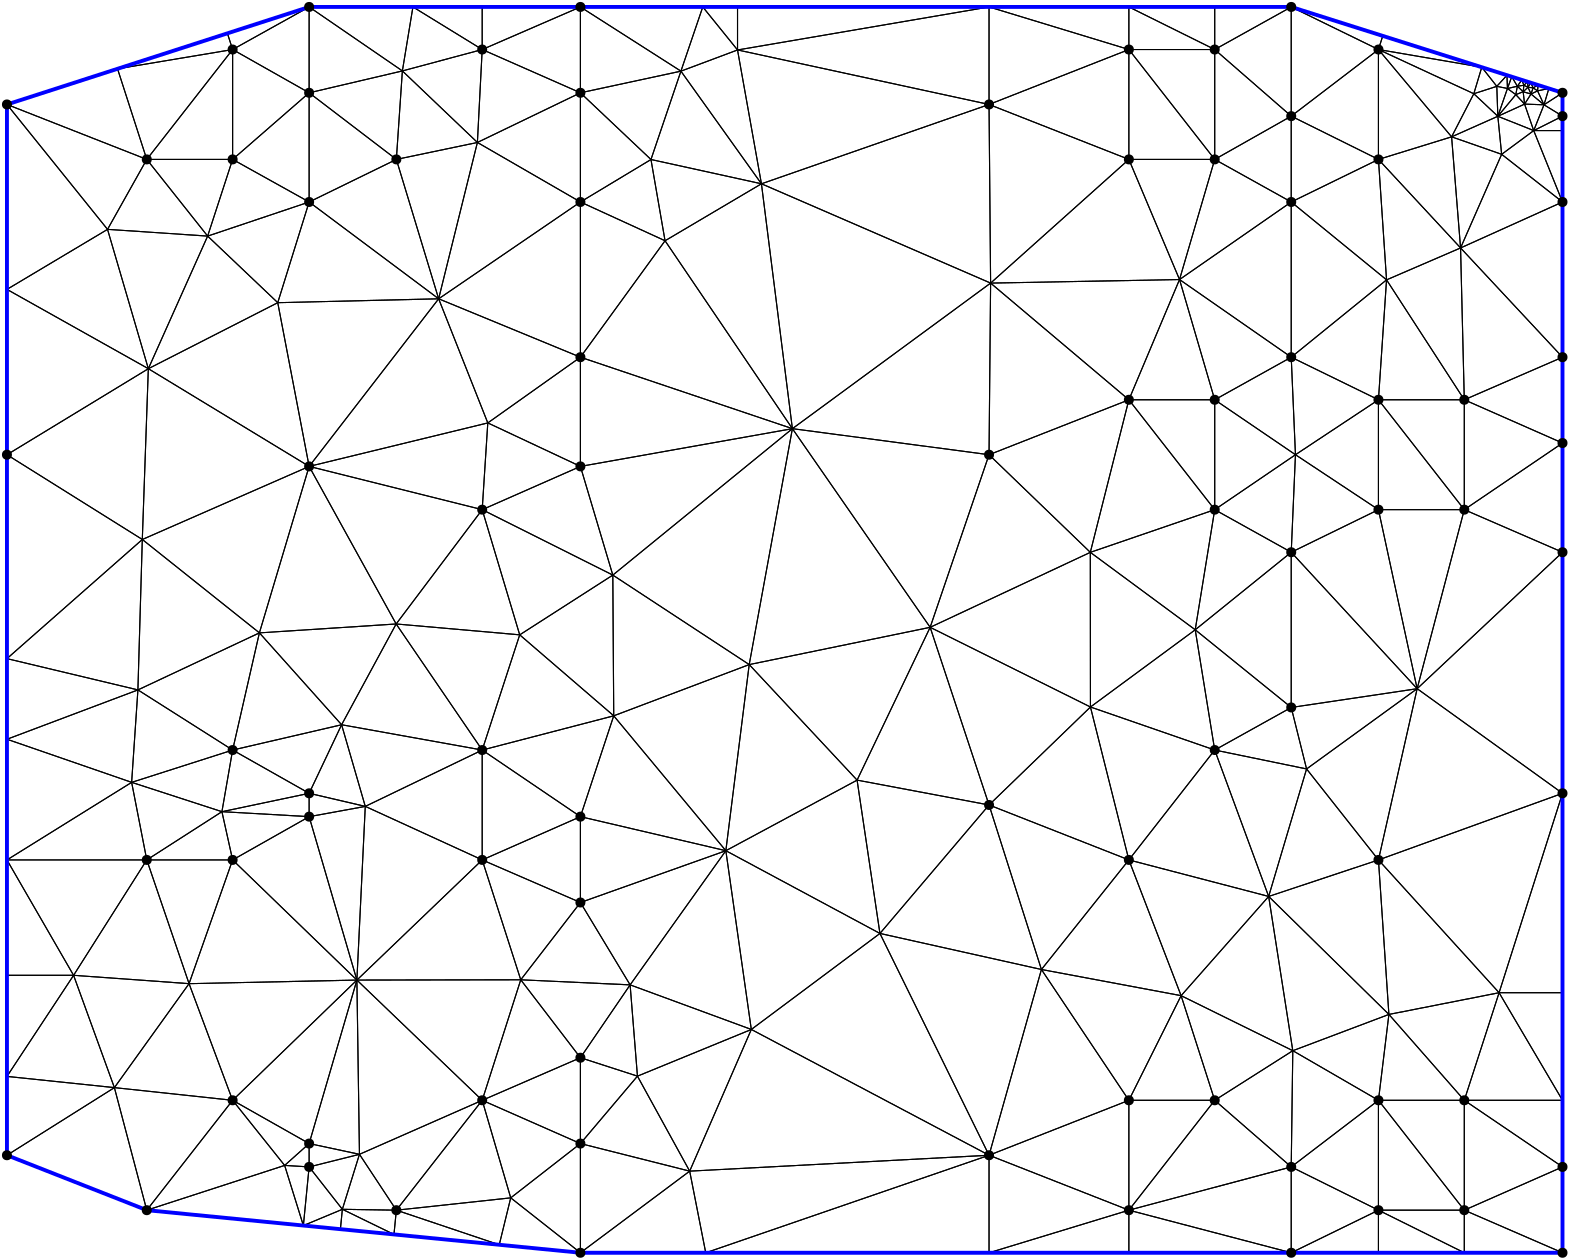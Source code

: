 <?xml version="1.0"?>
<!DOCTYPE ipe SYSTEM "ipe.dtd">
<ipe version="70218" creator="Ipe 7.2.24">
<info created="D:20221020151441" modified="D:20221020151441"/>
<ipestyle name="basic">
<symbol name="mark/disk(sx)" transformations="translations">
<path fill="sym-stroke">
0.6 0 0 0.6 0 0 e
</path>
</symbol>
<anglesize name="22.5 deg" value="22.5"/>
<anglesize name="30 deg" value="30"/>
<anglesize name="45 deg" value="45"/>
<anglesize name="60 deg" value="60"/>
<anglesize name="90 deg" value="90"/>
<arrowsize name="large" value="10"/>
<arrowsize name="small" value="5"/>
<arrowsize name="tiny" value="3"/>
<color name="blue" value="0 0 1"/>
<color name="gray" value="0.745"/>
<color name="green" value="0 1 0"/>
<color name="red" value="1 0 0"/>
<color name="pink" value="1 0.753 0.796"/>
<pen name="heavier" value="0.8"/>
<pen name="fat" value="1.4"/>
<pen name="ultrafat" value="2"/>
<gridsize name="16 pts (~6 mm)" value="16"/>
<gridsize name="32 pts (~12 mm)" value="32"/>
<gridsize name="4 pts" value="4"/>
<gridsize name="8 pts (~3 mm)" value="8"/>
<opacity name="10%" value="0.1"/>
<opacity name="25%" value="0.25"/>
<opacity name="50%" value="0.5"/>
<opacity name="75%" value="0.75"/>
<symbolsize name="large" value="5"/>
<symbolsize name="small" value="2"/>
<symbolsize name="tiny" value="1.1"/>
<textsize name="huge" value="\huge"/>
<textsize name="large" value="\large"/>
<textsize name="small" value="\small"/>
<textsize name="tiny" value="	iny"/>
<tiling name="falling" angle="-60" step="4" width="1"/>
<tiling name="rising" angle="30" step="4" width="1"/>
</ipestyle>
<page>
<layer name="hull"/>
<layer name="constraints"/>
<layer name="triangulation"/>
<layer name="obtuse"/>
<layer name="blub"/>
<layer name="problems"/>
<view layers="hull constraints triangulation obtuse blub" active="triangulation"/>
<path layer="triangulation" stroke="black">
478.34 650.278 m 
478.34 681.183 l 
</path>
<path layer="triangulation" stroke="black">
478.34 681.183 m 
450.797 665.607 l 
</path>
<path layer="triangulation" stroke="black">
450.797 665.607 m 
478.34 650.278 l 
</path>
<path layer="triangulation" stroke="black">
234.112 515.962 m 
222.446 555.091 l 
</path>
<path layer="triangulation" stroke="black">
222.446 555.091 m 
187.091 539.514 l 
</path>
<path layer="triangulation" stroke="black">
187.091 539.514 m 
234.112 515.962 l 
</path>
<path layer="triangulation" stroke="black">
470.218 400.276 m 
450.797 452.98 l 
</path>
<path layer="triangulation" stroke="black">
450.797 452.98 m 
419.892 413.422 l 
</path>
<path layer="triangulation" stroke="black">
419.892 413.422 m 
470.218 400.276 l 
</path>
<path layer="triangulation" stroke="black">
450.797 720.494 m 
450.797 705.166 l 
</path>
<path layer="triangulation" stroke="black">
450.797 705.166 m 
478.34 720.494 l 
</path>
<path layer="triangulation" stroke="black">
478.34 720.494 m 
450.797 720.494 l 
</path>
<path layer="triangulation" stroke="black">
450.797 665.607 m 
419.892 705.166 l 
</path>
<path layer="triangulation" stroke="black">
419.892 705.166 m 
419.892 665.607 l 
</path>
<path layer="triangulation" stroke="black">
419.892 665.607 m 
450.797 665.607 l 
</path>
<path layer="triangulation" stroke="black">
438.13 622.358 m 
419.892 665.607 l 
</path>
<path layer="triangulation" stroke="black">
419.892 665.607 m 
370.116 621.079 l 
</path>
<path layer="triangulation" stroke="black">
370.116 621.079 m 
438.13 622.358 l 
</path>
<path layer="triangulation" stroke="black">
509.74 579.073 m 
478.34 594.402 l 
</path>
<path layer="triangulation" stroke="black">
478.34 594.402 m 
479.865 559.294 l 
</path>
<path layer="triangulation" stroke="black">
479.865 559.294 m 
509.74 579.073 l 
</path>
<path layer="triangulation" stroke="black">
193.228 274.869 m 
156.185 287.329 l 
</path>
<path layer="triangulation" stroke="black">
156.185 287.329 m 
155.327 278.591 l 
</path>
<path layer="triangulation" stroke="black">
155.327 278.591 m 
193.228 274.869 l 
</path>
<path layer="triangulation" stroke="black">
222.446 689.589 m 
247.849 665.568 l 
</path>
<path layer="triangulation" stroke="black">
247.849 665.568 m 
258.63 697.38 l 
</path>
<path layer="triangulation" stroke="black">
258.63 697.38 m 
222.446 689.589 l 
</path>
<path layer="triangulation" stroke="black">
419.892 326.887 m 
369.554 307.108 l 
</path>
<path layer="triangulation" stroke="black">
369.554 307.108 m 
419.892 287.329 l 
</path>
<path layer="triangulation" stroke="black">
419.892 287.329 m 
419.892 326.887 l 
</path>
<path layer="triangulation" stroke="black">
115.969 303.447 m 
124.786 302.905 l 
</path>
<path layer="triangulation" stroke="black">
124.786 302.905 m 
124.786 311.311 l 
</path>
<path layer="triangulation" stroke="black">
124.786 311.311 m 
115.969 303.447 l 
</path>
<path layer="triangulation" stroke="black">
124.786 437.404 m 
93.3897 430.789 l 
</path>
<path layer="triangulation" stroke="black">
93.3897 430.789 m 
124.786 428.998 l 
</path>
<path layer="triangulation" stroke="black">
124.786 428.998 m 
124.786 437.404 l 
</path>
<path layer="triangulation" stroke="black">
200.969 370.269 m 
187.091 326.887 l 
</path>
<path layer="triangulation" stroke="black">
187.091 326.887 m 
222.446 342.216 l 
</path>
<path layer="triangulation" stroke="black">
222.446 342.216 m 
200.969 370.269 l 
</path>
<path layer="triangulation" stroke="black">
267.564 272 m 
261.785 301.383 l 
</path>
<path layer="triangulation" stroke="black">
261.785 301.383 m 
222.446 272 l 
</path>
<path layer="triangulation" stroke="black">
222.446 272 m 
267.564 272 l 
</path>
<path layer="triangulation" stroke="black">
261.785 301.383 m 
242.98 335.579 l 
</path>
<path layer="triangulation" stroke="black">
242.98 335.579 m 
222.446 311.311 l 
</path>
<path layer="triangulation" stroke="black">
222.446 311.311 m 
261.785 301.383 l 
</path>
<path layer="triangulation" stroke="black">
113.488 614.029 m 
171.412 615.425 l 
</path>
<path layer="triangulation" stroke="black">
171.412 615.425 m 
124.786 650.278 l 
</path>
<path layer="triangulation" stroke="black">
124.786 650.278 m 
113.488 614.029 l 
</path>
<path layer="triangulation" stroke="black">
234.442 465.303 m 
222.446 428.998 l 
</path>
<path layer="triangulation" stroke="black">
222.446 428.998 m 
274.802 416.738 l 
</path>
<path layer="triangulation" stroke="black">
274.802 416.738 m 
234.442 465.303 l 
</path>
<path layer="triangulation" stroke="black">
124.786 555.091 m 
106.883 495.163 l 
</path>
<path layer="triangulation" stroke="black">
106.883 495.163 m 
156.112 498.362 l 
</path>
<path layer="triangulation" stroke="black">
156.112 498.362 m 
124.786 555.091 l 
</path>
<path layer="triangulation" stroke="black">
187.091 413.422 m 
222.446 398.093 l 
</path>
<path layer="triangulation" stroke="black">
222.446 398.093 m 
222.446 428.998 l 
</path>
<path layer="triangulation" stroke="black">
222.446 428.998 m 
187.091 413.422 l 
</path>
<path layer="triangulation" stroke="black">
97.2433 452.98 m 
93.3897 430.789 l 
</path>
<path layer="triangulation" stroke="black">
93.3897 430.789 m 
124.786 437.404 l 
</path>
<path layer="triangulation" stroke="black">
124.786 437.404 m 
97.2433 452.98 l 
</path>
<path layer="triangulation" stroke="black">
97.2433 413.422 m 
81.5591 368.877 l 
</path>
<path layer="triangulation" stroke="black">
81.5591 368.877 m 
141.981 370.169 l 
</path>
<path layer="triangulation" stroke="black">
141.981 370.169 m 
97.2433 413.422 l 
</path>
<path layer="triangulation" stroke="black">
512.655 622.244 m 
478.34 650.278 l 
</path>
<path layer="triangulation" stroke="black">
478.34 650.278 m 
478.34 594.402 l 
</path>
<path layer="triangulation" stroke="black">
478.34 594.402 m 
512.655 622.244 l 
</path>
<path layer="triangulation" stroke="black">
478.34 681.183 m 
450.797 705.166 l 
</path>
<path layer="triangulation" stroke="black">
450.797 705.166 m 
450.797 665.607 l 
</path>
<path layer="triangulation" stroke="black">
450.797 665.607 m 
478.34 681.183 l 
</path>
<path layer="triangulation" stroke="black">
369.554 685.386 m 
370.116 621.079 l 
</path>
<path layer="triangulation" stroke="black">
370.116 621.079 m 
419.892 665.607 l 
</path>
<path layer="triangulation" stroke="black">
419.892 665.607 m 
369.554 685.386 l 
</path>
<path layer="triangulation" stroke="black">
576 650.278 m 
554.093 667.437 l 
</path>
<path layer="triangulation" stroke="black">
554.093 667.437 m 
539.305 633.738 l 
</path>
<path layer="triangulation" stroke="black">
539.305 633.738 m 
576 650.278 l 
</path>
<path layer="triangulation" stroke="black">
450.797 579.073 m 
438.13 622.358 l 
</path>
<path layer="triangulation" stroke="black">
438.13 622.358 m 
419.892 579.073 l 
</path>
<path layer="triangulation" stroke="black">
419.892 579.073 m 
450.797 579.073 l 
</path>
<path layer="triangulation" stroke="black">
450.797 579.073 m 
419.892 579.073 l 
</path>
<path layer="triangulation" stroke="black">
419.892 579.073 m 
450.797 539.514 l 
</path>
<path layer="triangulation" stroke="black">
450.797 539.514 m 
450.797 579.073 l 
</path>
<path layer="triangulation" stroke="black">
171.412 615.425 m 
222.446 650.278 l 
</path>
<path layer="triangulation" stroke="black">
222.446 650.278 m 
185.362 671.71 l 
</path>
<path layer="triangulation" stroke="black">
185.362 671.71 m 
171.412 615.425 l 
</path>
<path layer="triangulation" stroke="black">
509.74 579.073 m 
540.645 539.514 l 
</path>
<path layer="triangulation" stroke="black">
540.645 539.514 m 
540.645 579.073 l 
</path>
<path layer="triangulation" stroke="black">
540.645 579.073 m 
509.74 579.073 l 
</path>
<path layer="triangulation" stroke="black">
443.779 496.272 m 
450.797 539.514 l 
</path>
<path layer="triangulation" stroke="black">
450.797 539.514 m 
406.013 524.153 l 
</path>
<path layer="triangulation" stroke="black">
406.013 524.153 m 
443.779 496.272 l 
</path>
<path layer="triangulation" stroke="black">
240.342 368.441 m 
222.446 398.093 l 
</path>
<path layer="triangulation" stroke="black">
222.446 398.093 m 
200.969 370.269 l 
</path>
<path layer="triangulation" stroke="black">
200.969 370.269 m 
240.342 368.441 l 
</path>
<path layer="triangulation" stroke="black">
523.673 475.064 m 
509.74 539.514 l 
</path>
<path layer="triangulation" stroke="black">
509.74 539.514 m 
478.34 524.185 l 
</path>
<path layer="triangulation" stroke="black">
478.34 524.185 m 
523.673 475.064 l 
</path>
<path layer="triangulation" stroke="black">
509.74 326.887 m 
509.74 287.329 l 
</path>
<path layer="triangulation" stroke="black">
509.74 287.329 m 
540.645 287.329 l 
</path>
<path layer="triangulation" stroke="black">
540.645 287.329 m 
509.74 326.887 l 
</path>
<path layer="triangulation" stroke="black">
513.503 357.803 m 
470.218 400.276 l 
</path>
<path layer="triangulation" stroke="black">
470.218 400.276 m 
478.906 344.742 l 
</path>
<path layer="triangulation" stroke="black">
478.906 344.742 m 
513.503 357.803 l 
</path>
<path layer="triangulation" stroke="black">
124.786 302.905 m 
122.713 281.793 l 
</path>
<path layer="triangulation" stroke="black">
122.713 281.793 m 
136.749 287.645 l 
</path>
<path layer="triangulation" stroke="black">
136.749 287.645 m 
124.786 302.905 l 
</path>
<path layer="triangulation" stroke="black">
66.3382 287.329 m 
97.2433 326.887 l 
</path>
<path layer="triangulation" stroke="black">
97.2433 326.887 m 
54.6786 331.451 l 
</path>
<path layer="triangulation" stroke="black">
54.6786 331.451 m 
66.3382 287.329 l 
</path>
<path layer="triangulation" stroke="black">
124.786 311.311 m 
142.905 307.443 l 
</path>
<path layer="triangulation" stroke="black">
142.905 307.443 m 
141.981 370.169 l 
</path>
<path layer="triangulation" stroke="black">
141.981 370.169 m 
124.786 311.311 l 
</path>
<path layer="triangulation" stroke="black">
81.5591 368.877 m 
97.2433 413.422 l 
</path>
<path layer="triangulation" stroke="black">
97.2433 413.422 m 
66.3382 413.422 l 
</path>
<path layer="triangulation" stroke="black">
66.3382 413.422 m 
81.5591 368.877 l 
</path>
<path layer="triangulation" stroke="black">
187.091 326.887 m 
197.359 291.767 l 
</path>
<path layer="triangulation" stroke="black">
197.359 291.767 m 
222.446 311.311 l 
</path>
<path layer="triangulation" stroke="black">
222.446 311.311 m 
187.091 326.887 l 
</path>
<path layer="triangulation" stroke="black">
97.2433 326.887 m 
115.969 303.447 l 
</path>
<path layer="triangulation" stroke="black">
115.969 303.447 m 
124.786 311.311 l 
</path>
<path layer="triangulation" stroke="black">
124.786 311.311 m 
97.2433 326.887 l 
</path>
<path layer="triangulation" stroke="black">
115.969 303.447 m 
122.713 281.793 l 
</path>
<path layer="triangulation" stroke="black">
122.713 281.793 m 
124.786 302.905 l 
</path>
<path layer="triangulation" stroke="black">
124.786 302.905 m 
115.969 303.447 l 
</path>
<path layer="triangulation" stroke="black">
136.749 287.645 m 
156.185 287.329 l 
</path>
<path layer="triangulation" stroke="black">
156.185 287.329 m 
142.905 307.443 l 
</path>
<path layer="triangulation" stroke="black">
142.905 307.443 m 
136.749 287.645 l 
</path>
<path layer="triangulation" stroke="black">
222.446 311.311 m 
222.446 272 l 
</path>
<path layer="triangulation" stroke="black">
222.446 272 m 
261.785 301.383 l 
</path>
<path layer="triangulation" stroke="black">
261.785 301.383 m 
222.446 311.311 l 
</path>
<path layer="triangulation" stroke="black">
141.981 370.169 m 
187.091 326.887 l 
</path>
<path layer="triangulation" stroke="black">
187.091 326.887 m 
200.969 370.269 l 
</path>
<path layer="triangulation" stroke="black">
200.969 370.269 m 
141.981 370.169 l 
</path>
<path layer="triangulation" stroke="black">
142.905 307.443 m 
156.185 287.329 l 
</path>
<path layer="triangulation" stroke="black">
156.185 287.329 m 
187.091 326.887 l 
</path>
<path layer="triangulation" stroke="black">
187.091 326.887 m 
142.905 307.443 l 
</path>
<path layer="triangulation" stroke="black">
261.785 301.383 m 
369.554 307.108 l 
</path>
<path layer="triangulation" stroke="black">
369.554 307.108 m 
283.972 352.389 l 
</path>
<path layer="triangulation" stroke="black">
283.972 352.389 m 
261.785 301.383 l 
</path>
<path layer="triangulation" stroke="black">
189.106 570.747 m 
187.091 539.514 l 
</path>
<path layer="triangulation" stroke="black">
187.091 539.514 m 
222.446 555.091 l 
</path>
<path layer="triangulation" stroke="black">
222.446 555.091 m 
189.106 570.747 l 
</path>
<path layer="triangulation" stroke="black">
187.091 452.98 m 
222.446 428.998 l 
</path>
<path layer="triangulation" stroke="black">
222.446 428.998 m 
234.442 465.303 l 
</path>
<path layer="triangulation" stroke="black">
234.442 465.303 m 
187.091 452.98 l 
</path>
<path layer="triangulation" stroke="black">
187.091 452.98 m 
187.091 413.422 l 
</path>
<path layer="triangulation" stroke="black">
187.091 413.422 m 
222.446 428.998 l 
</path>
<path layer="triangulation" stroke="black">
222.446 428.998 m 
187.091 452.98 l 
</path>
<path layer="triangulation" stroke="black">
187.091 326.887 m 
222.446 311.311 l 
</path>
<path layer="triangulation" stroke="black">
222.446 311.311 m 
222.446 342.216 l 
</path>
<path layer="triangulation" stroke="black">
222.446 342.216 m 
187.091 326.887 l 
</path>
<path layer="triangulation" stroke="black">
240.342 368.441 m 
222.446 342.216 l 
</path>
<path layer="triangulation" stroke="black">
222.446 342.216 m 
242.98 335.579 l 
</path>
<path layer="triangulation" stroke="black">
242.98 335.579 m 
240.342 368.441 l 
</path>
<path layer="triangulation" stroke="black">
222.446 398.093 m 
187.091 413.422 l 
</path>
<path layer="triangulation" stroke="black">
187.091 413.422 m 
200.969 370.269 l 
</path>
<path layer="triangulation" stroke="black">
200.969 370.269 m 
222.446 398.093 l 
</path>
<path layer="triangulation" stroke="black">
145 432.693 m 
187.091 413.422 l 
</path>
<path layer="triangulation" stroke="black">
187.091 413.422 m 
187.091 452.98 l 
</path>
<path layer="triangulation" stroke="black">
187.091 452.98 m 
145 432.693 l 
</path>
<path layer="triangulation" stroke="black">
124.786 428.998 m 
97.2433 413.422 l 
</path>
<path layer="triangulation" stroke="black">
97.2433 413.422 m 
141.981 370.169 l 
</path>
<path layer="triangulation" stroke="black">
141.981 370.169 m 
124.786 428.998 l 
</path>
<path layer="triangulation" stroke="black">
97.2433 452.98 m 
124.786 437.404 l 
</path>
<path layer="triangulation" stroke="black">
124.786 437.404 m 
136.475 462.086 l 
</path>
<path layer="triangulation" stroke="black">
136.475 462.086 m 
97.2433 452.98 l 
</path>
<path layer="triangulation" stroke="black">
124.786 428.998 m 
141.981 370.169 l 
</path>
<path layer="triangulation" stroke="black">
141.981 370.169 m 
145 432.693 l 
</path>
<path layer="triangulation" stroke="black">
145 432.693 m 
124.786 428.998 l 
</path>
<path layer="triangulation" stroke="black">
106.883 495.163 m 
97.2433 452.98 l 
</path>
<path layer="triangulation" stroke="black">
97.2433 452.98 m 
136.475 462.086 l 
</path>
<path layer="triangulation" stroke="black">
136.475 462.086 m 
106.883 495.163 l 
</path>
<path layer="triangulation" stroke="black">
200.595 494.452 m 
187.091 452.98 l 
</path>
<path layer="triangulation" stroke="black">
187.091 452.98 m 
234.442 465.303 l 
</path>
<path layer="triangulation" stroke="black">
234.442 465.303 m 
200.595 494.452 l 
</path>
<path layer="triangulation" stroke="black">
88.2522 637.998 m 
97.2433 665.607 l 
</path>
<path layer="triangulation" stroke="black">
97.2433 665.607 m 
66.3382 665.607 l 
</path>
<path layer="triangulation" stroke="black">
66.3382 665.607 m 
88.2522 637.998 l 
</path>
<path layer="triangulation" stroke="black">
93.3897 430.789 m 
97.2433 413.422 l 
</path>
<path layer="triangulation" stroke="black">
97.2433 413.422 m 
124.786 428.998 l 
</path>
<path layer="triangulation" stroke="black">
124.786 428.998 m 
93.3897 430.789 l 
</path>
<path layer="triangulation" stroke="black">
16 618.815 m 
52.2103 640.42 l 
</path>
<path layer="triangulation" stroke="black">
52.2103 640.42 m 
16 685.386 l 
</path>
<path layer="triangulation" stroke="black">
16 685.386 m 
16 618.815 l 
</path>
<path layer="triangulation" stroke="black">
141.981 370.169 m 
97.2433 326.887 l 
</path>
<path layer="triangulation" stroke="black">
97.2433 326.887 m 
124.786 311.311 l 
</path>
<path layer="triangulation" stroke="black">
124.786 311.311 m 
141.981 370.169 l 
</path>
<path layer="triangulation" stroke="black">
124.786 689.589 m 
97.2433 665.607 l 
</path>
<path layer="triangulation" stroke="black">
97.2433 665.607 m 
124.786 650.278 l 
</path>
<path layer="triangulation" stroke="black">
124.786 650.278 m 
124.786 689.589 l 
</path>
<path layer="triangulation" stroke="black">
106.883 495.163 m 
63.147 474.625 l 
</path>
<path layer="triangulation" stroke="black">
63.147 474.625 m 
97.2433 452.98 l 
</path>
<path layer="triangulation" stroke="black">
97.2433 452.98 m 
106.883 495.163 l 
</path>
<path layer="triangulation" stroke="black">
60.8897 441.348 m 
66.3382 413.422 l 
</path>
<path layer="triangulation" stroke="black">
66.3382 413.422 m 
93.3897 430.789 l 
</path>
<path layer="triangulation" stroke="black">
93.3897 430.789 m 
60.8897 441.348 l 
</path>
<path layer="triangulation" stroke="black">
52.2103 640.42 m 
66.9003 590.262 l 
</path>
<path layer="triangulation" stroke="black">
66.9003 590.262 m 
88.2522 637.998 l 
</path>
<path layer="triangulation" stroke="black">
88.2522 637.998 m 
52.2103 640.42 l 
</path>
<path layer="triangulation" stroke="black">
66.9003 590.262 m 
64.7305 528.781 l 
</path>
<path layer="triangulation" stroke="black">
64.7305 528.781 m 
124.786 555.091 l 
</path>
<path layer="triangulation" stroke="black">
124.786 555.091 m 
66.9003 590.262 l 
</path>
<path layer="triangulation" stroke="black">
66.3382 665.607 m 
97.2433 665.607 l 
</path>
<path layer="triangulation" stroke="black">
97.2433 665.607 m 
97.2433 705.166 l 
</path>
<path layer="triangulation" stroke="black">
97.2433 705.166 m 
66.3382 665.607 l 
</path>
<path layer="triangulation" stroke="black">
95.3609 710.998 m 
97.2433 705.166 l 
</path>
<path layer="triangulation" stroke="black">
97.2433 705.166 m 
124.786 720.494 l 
</path>
<path layer="triangulation" stroke="black">
124.786 720.494 m 
95.3609 710.998 l 
</path>
<path layer="triangulation" stroke="black">
55.8087 698.234 m 
66.3382 665.607 l 
</path>
<path layer="triangulation" stroke="black">
66.3382 665.607 m 
97.2433 705.166 l 
</path>
<path layer="triangulation" stroke="black">
97.2433 705.166 m 
55.8087 698.234 l 
</path>
<path layer="triangulation" stroke="black">
156.185 665.607 m 
124.786 689.589 l 
</path>
<path layer="triangulation" stroke="black">
124.786 689.589 m 
124.786 650.278 l 
</path>
<path layer="triangulation" stroke="black">
124.786 650.278 m 
156.185 665.607 l 
</path>
<path layer="triangulation" stroke="black">
97.2433 705.166 m 
97.2433 665.607 l 
</path>
<path layer="triangulation" stroke="black">
97.2433 665.607 m 
124.786 689.589 l 
</path>
<path layer="triangulation" stroke="black">
124.786 689.589 m 
97.2433 705.166 l 
</path>
<path layer="triangulation" stroke="black">
97.2433 705.166 m 
124.786 689.589 l 
</path>
<path layer="triangulation" stroke="black">
124.786 689.589 m 
124.786 720.494 l 
</path>
<path layer="triangulation" stroke="black">
124.786 720.494 m 
97.2433 705.166 l 
</path>
<path layer="triangulation" stroke="black">
158.355 697.459 m 
187.091 705.166 l 
</path>
<path layer="triangulation" stroke="black">
187.091 705.166 m 
162.154 720.494 l 
</path>
<path layer="triangulation" stroke="black">
162.154 720.494 m 
158.355 697.459 l 
</path>
<path layer="triangulation" stroke="black">
158.355 697.459 m 
124.786 689.589 l 
</path>
<path layer="triangulation" stroke="black">
124.786 689.589 m 
156.185 665.607 l 
</path>
<path layer="triangulation" stroke="black">
156.185 665.607 m 
158.355 697.459 l 
</path>
<path layer="triangulation" stroke="black">
187.091 720.494 m 
187.091 705.166 l 
</path>
<path layer="triangulation" stroke="black">
187.091 705.166 m 
222.446 720.494 l 
</path>
<path layer="triangulation" stroke="black">
222.446 720.494 m 
187.091 720.494 l 
</path>
<path layer="triangulation" stroke="black">
187.091 705.166 m 
222.446 689.589 l 
</path>
<path layer="triangulation" stroke="black">
222.446 689.589 m 
222.446 720.494 l 
</path>
<path layer="triangulation" stroke="black">
222.446 720.494 m 
187.091 705.166 l 
</path>
<path layer="triangulation" stroke="black">
279.009 705.01 m 
369.554 685.386 l 
</path>
<path layer="triangulation" stroke="black">
369.554 685.386 m 
369.554 720.494 l 
</path>
<path layer="triangulation" stroke="black">
369.554 720.494 m 
279.009 705.01 l 
</path>
<path layer="triangulation" stroke="black">
171.412 615.425 m 
189.106 570.747 l 
</path>
<path layer="triangulation" stroke="black">
189.106 570.747 m 
222.446 594.402 l 
</path>
<path layer="triangulation" stroke="black">
222.446 594.402 m 
171.412 615.425 l 
</path>
<path layer="triangulation" stroke="black">
185.362 671.71 m 
187.091 705.166 l 
</path>
<path layer="triangulation" stroke="black">
187.091 705.166 m 
158.355 697.459 l 
</path>
<path layer="triangulation" stroke="black">
158.355 697.459 m 
185.362 671.71 l 
</path>
<path layer="triangulation" stroke="black">
187.091 705.166 m 
185.362 671.71 l 
</path>
<path layer="triangulation" stroke="black">
185.362 671.71 m 
222.446 689.589 l 
</path>
<path layer="triangulation" stroke="black">
222.446 689.589 m 
187.091 705.166 l 
</path>
<path layer="triangulation" stroke="black">
287.616 656.832 m 
252.918 636.323 l 
</path>
<path layer="triangulation" stroke="black">
252.918 636.323 m 
298.762 568.673 l 
</path>
<path layer="triangulation" stroke="black">
298.762 568.673 m 
287.616 656.832 l 
</path>
<path layer="triangulation" stroke="black">
189.106 570.747 m 
222.446 555.091 l 
</path>
<path layer="triangulation" stroke="black">
222.446 555.091 m 
222.446 594.402 l 
</path>
<path layer="triangulation" stroke="black">
222.446 594.402 m 
189.106 570.747 l 
</path>
<path layer="triangulation" stroke="black">
200.595 494.452 m 
156.112 498.362 l 
</path>
<path layer="triangulation" stroke="black">
156.112 498.362 m 
187.091 452.98 l 
</path>
<path layer="triangulation" stroke="black">
187.091 452.98 m 
200.595 494.452 l 
</path>
<path layer="triangulation" stroke="black">
406.013 524.153 m 
450.797 539.514 l 
</path>
<path layer="triangulation" stroke="black">
450.797 539.514 m 
419.892 579.073 l 
</path>
<path layer="triangulation" stroke="black">
419.892 579.073 m 
406.013 524.153 l 
</path>
<path layer="triangulation" stroke="black">
370.116 621.079 m 
369.554 685.386 l 
</path>
<path layer="triangulation" stroke="black">
369.554 685.386 m 
287.616 656.832 l 
</path>
<path layer="triangulation" stroke="black">
287.616 656.832 m 
370.116 621.079 l 
</path>
<path layer="triangulation" stroke="black">
298.762 568.673 m 
252.918 636.323 l 
</path>
<path layer="triangulation" stroke="black">
252.918 636.323 m 
222.446 594.402 l 
</path>
<path layer="triangulation" stroke="black">
222.446 594.402 m 
298.762 568.673 l 
</path>
<path layer="triangulation" stroke="black">
252.918 636.323 m 
247.849 665.568 l 
</path>
<path layer="triangulation" stroke="black">
247.849 665.568 m 
222.446 650.278 l 
</path>
<path layer="triangulation" stroke="black">
222.446 650.278 m 
252.918 636.323 l 
</path>
<path layer="triangulation" stroke="black">
479.865 559.294 m 
450.797 579.073 l 
</path>
<path layer="triangulation" stroke="black">
450.797 579.073 m 
450.797 539.514 l 
</path>
<path layer="triangulation" stroke="black">
450.797 539.514 m 
479.865 559.294 l 
</path>
<path layer="triangulation" stroke="black">
478.34 594.402 m 
478.34 650.278 l 
</path>
<path layer="triangulation" stroke="black">
478.34 650.278 m 
438.13 622.358 l 
</path>
<path layer="triangulation" stroke="black">
438.13 622.358 m 
478.34 594.402 l 
</path>
<path layer="triangulation" stroke="black">
479.865 559.294 m 
450.797 539.514 l 
</path>
<path layer="triangulation" stroke="black">
450.797 539.514 m 
478.34 524.185 l 
</path>
<path layer="triangulation" stroke="black">
478.34 524.185 m 
479.865 559.294 l 
</path>
<path layer="triangulation" stroke="black">
419.892 579.073 m 
369.554 559.294 l 
</path>
<path layer="triangulation" stroke="black">
369.554 559.294 m 
406.013 524.153 l 
</path>
<path layer="triangulation" stroke="black">
406.013 524.153 m 
419.892 579.073 l 
</path>
<path layer="triangulation" stroke="black">
509.74 579.073 m 
540.645 579.073 l 
</path>
<path layer="triangulation" stroke="black">
540.645 579.073 m 
512.655 622.244 l 
</path>
<path layer="triangulation" stroke="black">
512.655 622.244 m 
509.74 579.073 l 
</path>
<path layer="triangulation" stroke="black">
450.797 665.607 m 
438.13 622.358 l 
</path>
<path layer="triangulation" stroke="black">
438.13 622.358 m 
478.34 650.278 l 
</path>
<path layer="triangulation" stroke="black">
478.34 650.278 m 
450.797 665.607 l 
</path>
<path layer="triangulation" stroke="black">
369.554 685.386 m 
419.892 665.607 l 
</path>
<path layer="triangulation" stroke="black">
419.892 665.607 m 
419.892 705.166 l 
</path>
<path layer="triangulation" stroke="black">
419.892 705.166 m 
369.554 685.386 l 
</path>
<path layer="triangulation" stroke="black">
369.554 685.386 m 
419.892 705.166 l 
</path>
<path layer="triangulation" stroke="black">
419.892 705.166 m 
369.554 720.494 l 
</path>
<path layer="triangulation" stroke="black">
369.554 720.494 m 
369.554 685.386 l 
</path>
<path layer="triangulation" stroke="black">
450.797 665.607 m 
450.797 705.166 l 
</path>
<path layer="triangulation" stroke="black">
450.797 705.166 m 
419.892 705.166 l 
</path>
<path layer="triangulation" stroke="black">
419.892 705.166 m 
450.797 665.607 l 
</path>
<path layer="triangulation" stroke="black">
450.797 705.166 m 
478.34 681.183 l 
</path>
<path layer="triangulation" stroke="black">
478.34 681.183 m 
478.34 720.494 l 
</path>
<path layer="triangulation" stroke="black">
478.34 720.494 m 
450.797 705.166 l 
</path>
<path layer="triangulation" stroke="black">
478.34 681.183 m 
509.74 705.166 l 
</path>
<path layer="triangulation" stroke="black">
509.74 705.166 m 
478.34 720.494 l 
</path>
<path layer="triangulation" stroke="black">
478.34 720.494 m 
478.34 681.183 l 
</path>
<path layer="triangulation" stroke="black">
478.34 681.183 m 
478.34 650.278 l 
</path>
<path layer="triangulation" stroke="black">
478.34 650.278 m 
509.74 665.607 l 
</path>
<path layer="triangulation" stroke="black">
509.74 665.607 m 
478.34 681.183 l 
</path>
<path layer="triangulation" stroke="black">
564.669 689.146 m 
565.416 691.371 l 
</path>
<path layer="triangulation" stroke="black">
565.416 691.371 m 
563.579 691.586 l 
</path>
<path layer="triangulation" stroke="black">
563.579 691.586 m 
564.669 689.146 l 
</path>
<path layer="triangulation" stroke="black">
562.105 692.295 m 
561.838 689.964 l 
</path>
<path layer="triangulation" stroke="black">
561.838 689.964 m 
563.579 691.586 l 
</path>
<path layer="triangulation" stroke="black">
563.579 691.586 m 
562.105 692.295 l 
</path>
<path layer="triangulation" stroke="black">
509.74 705.166 m 
478.34 681.183 l 
</path>
<path layer="triangulation" stroke="black">
478.34 681.183 m 
509.74 665.607 l 
</path>
<path layer="triangulation" stroke="black">
509.74 665.607 m 
509.74 705.166 l 
</path>
<path layer="triangulation" stroke="black">
539.305 633.738 m 
576 594.402 l 
</path>
<path layer="triangulation" stroke="black">
576 594.402 m 
576 650.278 l 
</path>
<path layer="triangulation" stroke="black">
576 650.278 m 
539.305 633.738 l 
</path>
<path layer="triangulation" stroke="black">
540.645 579.073 m 
576 563.497 l 
</path>
<path layer="triangulation" stroke="black">
576 563.497 m 
576 594.402 l 
</path>
<path layer="triangulation" stroke="black">
576 594.402 m 
540.645 579.073 l 
</path>
<path layer="triangulation" stroke="black">
539.305 633.738 m 
512.655 622.244 l 
</path>
<path layer="triangulation" stroke="black">
512.655 622.244 m 
540.645 579.073 l 
</path>
<path layer="triangulation" stroke="black">
540.645 579.073 m 
539.305 633.738 l 
</path>
<path layer="triangulation" stroke="black">
479.865 559.294 m 
478.34 524.185 l 
</path>
<path layer="triangulation" stroke="black">
478.34 524.185 m 
509.74 539.514 l 
</path>
<path layer="triangulation" stroke="black">
509.74 539.514 m 
479.865 559.294 l 
</path>
<path layer="triangulation" stroke="black">
509.74 579.073 m 
509.74 539.514 l 
</path>
<path layer="triangulation" stroke="black">
509.74 539.514 m 
540.645 539.514 l 
</path>
<path layer="triangulation" stroke="black">
540.645 539.514 m 
509.74 579.073 l 
</path>
<path layer="triangulation" stroke="black">
388.411 373.974 m 
438.696 364.553 l 
</path>
<path layer="triangulation" stroke="black">
438.696 364.553 m 
419.892 413.422 l 
</path>
<path layer="triangulation" stroke="black">
419.892 413.422 m 
388.411 373.974 l 
</path>
<path layer="triangulation" stroke="black">
540.645 579.073 m 
540.645 539.514 l 
</path>
<path layer="triangulation" stroke="black">
540.645 539.514 m 
576 563.497 l 
</path>
<path layer="triangulation" stroke="black">
576 563.497 m 
540.645 579.073 l 
</path>
<path layer="triangulation" stroke="black">
523.673 475.064 m 
478.34 524.185 l 
</path>
<path layer="triangulation" stroke="black">
478.34 524.185 m 
478.34 468.309 l 
</path>
<path layer="triangulation" stroke="black">
478.34 468.309 m 
523.673 475.064 l 
</path>
<path layer="triangulation" stroke="black">
540.645 539.514 m 
576 524.185 l 
</path>
<path layer="triangulation" stroke="black">
576 524.185 m 
576 563.497 l 
</path>
<path layer="triangulation" stroke="black">
576 563.497 m 
540.645 539.514 l 
</path>
<path layer="triangulation" stroke="black">
540.645 539.514 m 
523.673 475.064 l 
</path>
<path layer="triangulation" stroke="black">
523.673 475.064 m 
576 524.185 l 
</path>
<path layer="triangulation" stroke="black">
576 524.185 m 
540.645 539.514 l 
</path>
<path layer="triangulation" stroke="black">
576 302.905 m 
540.645 287.329 l 
</path>
<path layer="triangulation" stroke="black">
540.645 287.329 m 
576 272 l 
</path>
<path layer="triangulation" stroke="black">
576 272 m 
576 302.905 l 
</path>
<path layer="triangulation" stroke="black">
553.173 365.619 m 
509.74 413.422 l 
</path>
<path layer="triangulation" stroke="black">
509.74 413.422 m 
513.503 357.803 l 
</path>
<path layer="triangulation" stroke="black">
513.503 357.803 m 
553.173 365.619 l 
</path>
<path layer="triangulation" stroke="black">
523.673 475.064 m 
540.645 539.514 l 
</path>
<path layer="triangulation" stroke="black">
540.645 539.514 m 
509.74 539.514 l 
</path>
<path layer="triangulation" stroke="black">
509.74 539.514 m 
523.673 475.064 l 
</path>
<path layer="triangulation" stroke="black">
576 437.404 m 
523.673 475.064 l 
</path>
<path layer="triangulation" stroke="black">
523.673 475.064 m 
509.74 413.422 l 
</path>
<path layer="triangulation" stroke="black">
509.74 413.422 m 
576 437.404 l 
</path>
<path layer="triangulation" stroke="black">
478.34 524.185 m 
450.797 539.514 l 
</path>
<path layer="triangulation" stroke="black">
450.797 539.514 m 
443.779 496.272 l 
</path>
<path layer="triangulation" stroke="black">
443.779 496.272 m 
478.34 524.185 l 
</path>
<path layer="triangulation" stroke="black">
483.868 446.172 m 
450.797 452.98 l 
</path>
<path layer="triangulation" stroke="black">
450.797 452.98 m 
470.218 400.276 l 
</path>
<path layer="triangulation" stroke="black">
470.218 400.276 m 
483.868 446.172 l 
</path>
<path layer="triangulation" stroke="black">
478.34 468.309 m 
478.34 524.185 l 
</path>
<path layer="triangulation" stroke="black">
478.34 524.185 m 
443.779 496.272 l 
</path>
<path layer="triangulation" stroke="black">
443.779 496.272 m 
478.34 468.309 l 
</path>
<path layer="triangulation" stroke="black">
450.797 326.887 m 
438.696 364.553 l 
</path>
<path layer="triangulation" stroke="black">
438.696 364.553 m 
419.892 326.887 l 
</path>
<path layer="triangulation" stroke="black">
419.892 326.887 m 
450.797 326.887 l 
</path>
<path layer="triangulation" stroke="black">
450.797 452.98 m 
406.06 468.472 l 
</path>
<path layer="triangulation" stroke="black">
406.06 468.472 m 
419.892 413.422 l 
</path>
<path layer="triangulation" stroke="black">
419.892 413.422 m 
450.797 452.98 l 
</path>
<path layer="triangulation" stroke="black">
450.797 326.887 m 
419.892 326.887 l 
</path>
<path layer="triangulation" stroke="black">
419.892 326.887 m 
419.892 287.329 l 
</path>
<path layer="triangulation" stroke="black">
419.892 287.329 m 
450.797 326.887 l 
</path>
<path layer="triangulation" stroke="black">
388.411 373.974 m 
369.554 433.201 l 
</path>
<path layer="triangulation" stroke="black">
369.554 433.201 m 
330.276 386.951 l 
</path>
<path layer="triangulation" stroke="black">
330.276 386.951 m 
388.411 373.974 l 
</path>
<path layer="triangulation" stroke="black">
509.74 272 m 
509.74 287.329 l 
</path>
<path layer="triangulation" stroke="black">
509.74 287.329 m 
478.34 272 l 
</path>
<path layer="triangulation" stroke="black">
478.34 272 m 
509.74 272 l 
</path>
<path layer="triangulation" stroke="black">
478.34 302.905 m 
450.797 326.887 l 
</path>
<path layer="triangulation" stroke="black">
450.797 326.887 m 
419.892 287.329 l 
</path>
<path layer="triangulation" stroke="black">
419.892 287.329 m 
478.34 302.905 l 
</path>
<path layer="triangulation" stroke="black">
509.74 287.329 m 
478.34 302.905 l 
</path>
<path layer="triangulation" stroke="black">
478.34 302.905 m 
478.34 272 l 
</path>
<path layer="triangulation" stroke="black">
478.34 272 m 
509.74 287.329 l 
</path>
<path layer="triangulation" stroke="black">
267.564 272 m 
369.554 272 l 
</path>
<path layer="triangulation" stroke="black">
369.554 272 m 
369.554 307.108 l 
</path>
<path layer="triangulation" stroke="black">
369.554 307.108 m 
267.564 272 l 
</path>
<path layer="triangulation" stroke="black">
478.34 272 m 
478.34 302.905 l 
</path>
<path layer="triangulation" stroke="black">
478.34 302.905 m 
419.892 287.329 l 
</path>
<path layer="triangulation" stroke="black">
419.892 287.329 m 
478.34 272 l 
</path>
<path layer="triangulation" stroke="black">
509.74 326.887 m 
478.906 344.742 l 
</path>
<path layer="triangulation" stroke="black">
478.906 344.742 m 
478.34 302.905 l 
</path>
<path layer="triangulation" stroke="black">
478.34 302.905 m 
509.74 326.887 l 
</path>
<path layer="triangulation" stroke="black">
388.411 373.974 m 
419.892 413.422 l 
</path>
<path layer="triangulation" stroke="black">
419.892 413.422 m 
369.554 433.201 l 
</path>
<path layer="triangulation" stroke="black">
369.554 433.201 m 
388.411 373.974 l 
</path>
<path layer="triangulation" stroke="black">
509.74 287.329 m 
509.74 326.887 l 
</path>
<path layer="triangulation" stroke="black">
509.74 326.887 m 
478.34 302.905 l 
</path>
<path layer="triangulation" stroke="black">
478.34 302.905 m 
509.74 287.329 l 
</path>
<path layer="triangulation" stroke="black">
513.503 357.803 m 
509.74 413.422 l 
</path>
<path layer="triangulation" stroke="black">
509.74 413.422 m 
470.218 400.276 l 
</path>
<path layer="triangulation" stroke="black">
470.218 400.276 m 
513.503 357.803 l 
</path>
<path layer="triangulation" stroke="black">
576 302.905 m 
540.645 326.887 l 
</path>
<path layer="triangulation" stroke="black">
540.645 326.887 m 
540.645 287.329 l 
</path>
<path layer="triangulation" stroke="black">
540.645 287.329 m 
576 302.905 l 
</path>
<path layer="triangulation" stroke="black">
540.645 326.887 m 
509.74 326.887 l 
</path>
<path layer="triangulation" stroke="black">
509.74 326.887 m 
540.645 287.329 l 
</path>
<path layer="triangulation" stroke="black">
540.645 287.329 m 
540.645 326.887 l 
</path>
<path layer="triangulation" stroke="black">
576 326.887 m 
540.645 326.887 l 
</path>
<path layer="triangulation" stroke="black">
540.645 326.887 m 
576 302.905 l 
</path>
<path layer="triangulation" stroke="black">
576 302.905 m 
576 326.887 l 
</path>
<path layer="triangulation" stroke="black">
141.981 370.169 m 
142.905 307.443 l 
</path>
<path layer="triangulation" stroke="black">
142.905 307.443 m 
187.091 326.887 l 
</path>
<path layer="triangulation" stroke="black">
187.091 326.887 m 
141.981 370.169 l 
</path>
<path layer="triangulation" stroke="black">
124.786 311.311 m 
124.786 302.905 l 
</path>
<path layer="triangulation" stroke="black">
124.786 302.905 m 
142.905 307.443 l 
</path>
<path layer="triangulation" stroke="black">
142.905 307.443 m 
124.786 311.311 l 
</path>
<path layer="triangulation" stroke="black">
240.342 368.441 m 
274.802 416.738 l 
</path>
<path layer="triangulation" stroke="black">
274.802 416.738 m 
222.446 398.093 l 
</path>
<path layer="triangulation" stroke="black">
222.446 398.093 m 
240.342 368.441 l 
</path>
<path layer="triangulation" stroke="black">
222.446 342.216 m 
222.446 311.311 l 
</path>
<path layer="triangulation" stroke="black">
222.446 311.311 m 
242.98 335.579 l 
</path>
<path layer="triangulation" stroke="black">
242.98 335.579 m 
222.446 342.216 l 
</path>
<path layer="triangulation" stroke="black">
113.488 614.029 m 
66.9003 590.262 l 
</path>
<path layer="triangulation" stroke="black">
66.9003 590.262 m 
124.786 555.091 l 
</path>
<path layer="triangulation" stroke="black">
124.786 555.091 m 
113.488 614.029 l 
</path>
<path layer="triangulation" stroke="black">
97.2433 452.98 m 
60.8897 441.348 l 
</path>
<path layer="triangulation" stroke="black">
60.8897 441.348 m 
93.3897 430.789 l 
</path>
<path layer="triangulation" stroke="black">
93.3897 430.789 m 
97.2433 452.98 l 
</path>
<path layer="triangulation" stroke="black">
556.013 695.915 m 
556.179 691.127 l 
</path>
<path layer="triangulation" stroke="black">
556.179 691.127 m 
557.724 695.373 l 
</path>
<path layer="triangulation" stroke="black">
557.724 695.373 m 
556.013 695.915 l 
</path>
<path layer="triangulation" stroke="black">
544.069 689.249 m 
509.74 705.166 l 
</path>
<path layer="triangulation" stroke="black">
509.74 705.166 m 
536.074 673.733 l 
</path>
<path layer="triangulation" stroke="black">
536.074 673.733 m 
544.069 689.249 l 
</path>
<path layer="triangulation" stroke="black">
222.446 650.278 m 
247.849 665.568 l 
</path>
<path layer="triangulation" stroke="black">
247.849 665.568 m 
222.446 689.589 l 
</path>
<path layer="triangulation" stroke="black">
222.446 689.589 m 
222.446 650.278 l 
</path>
<path layer="triangulation" stroke="black">
222.446 650.278 m 
222.446 594.402 l 
</path>
<path layer="triangulation" stroke="black">
222.446 594.402 m 
252.918 636.323 l 
</path>
<path layer="triangulation" stroke="black">
252.918 636.323 m 
222.446 650.278 l 
</path>
<path layer="triangulation" stroke="black">
369.554 272 m 
419.892 287.329 l 
</path>
<path layer="triangulation" stroke="black">
419.892 287.329 m 
369.554 307.108 l 
</path>
<path layer="triangulation" stroke="black">
369.554 307.108 m 
369.554 272 l 
</path>
<path layer="triangulation" stroke="black">
136.046 280.484 m 
155.327 278.591 l 
</path>
<path layer="triangulation" stroke="black">
155.327 278.591 m 
136.749 287.645 l 
</path>
<path layer="triangulation" stroke="black">
136.749 287.645 m 
136.046 280.484 l 
</path>
<path layer="triangulation" stroke="black">
222.446 311.311 m 
197.359 291.767 l 
</path>
<path layer="triangulation" stroke="black">
197.359 291.767 m 
222.446 272 l 
</path>
<path layer="triangulation" stroke="black">
222.446 272 m 
222.446 311.311 l 
</path>
<path layer="triangulation" stroke="black">
187.091 326.887 m 
156.185 287.329 l 
</path>
<path layer="triangulation" stroke="black">
156.185 287.329 m 
197.359 291.767 l 
</path>
<path layer="triangulation" stroke="black">
197.359 291.767 m 
187.091 326.887 l 
</path>
<path layer="triangulation" stroke="black">
283.215 483.746 m 
234.442 465.303 l 
</path>
<path layer="triangulation" stroke="black">
234.442 465.303 m 
274.802 416.738 l 
</path>
<path layer="triangulation" stroke="black">
274.802 416.738 m 
283.215 483.746 l 
</path>
<path layer="triangulation" stroke="black">
222.446 428.998 m 
222.446 398.093 l 
</path>
<path layer="triangulation" stroke="black">
222.446 398.093 m 
274.802 416.738 l 
</path>
<path layer="triangulation" stroke="black">
274.802 416.738 m 
222.446 428.998 l 
</path>
<path layer="triangulation" stroke="black">
136.475 462.086 m 
145 432.693 l 
</path>
<path layer="triangulation" stroke="black">
145 432.693 m 
187.091 452.98 l 
</path>
<path layer="triangulation" stroke="black">
187.091 452.98 m 
136.475 462.086 l 
</path>
<path layer="triangulation" stroke="black">
124.786 437.404 m 
124.786 428.998 l 
</path>
<path layer="triangulation" stroke="black">
124.786 428.998 m 
145 432.693 l 
</path>
<path layer="triangulation" stroke="black">
145 432.693 m 
124.786 437.404 l 
</path>
<path layer="triangulation" stroke="black">
39.9908 371.879 m 
54.6786 331.451 l 
</path>
<path layer="triangulation" stroke="black">
54.6786 331.451 m 
81.5591 368.877 l 
</path>
<path layer="triangulation" stroke="black">
81.5591 368.877 m 
39.9908 371.879 l 
</path>
<path layer="triangulation" stroke="black">
16 307.108 m 
66.3382 287.329 l 
</path>
<path layer="triangulation" stroke="black">
66.3382 287.329 m 
54.6786 331.451 l 
</path>
<path layer="triangulation" stroke="black">
54.6786 331.451 m 
16 307.108 l 
</path>
<path layer="triangulation" stroke="black">
189.106 570.747 m 
171.412 615.425 l 
</path>
<path layer="triangulation" stroke="black">
171.412 615.425 m 
124.786 555.091 l 
</path>
<path layer="triangulation" stroke="black">
124.786 555.091 m 
189.106 570.747 l 
</path>
<path layer="triangulation" stroke="black">
124.786 650.278 m 
97.2433 665.607 l 
</path>
<path layer="triangulation" stroke="black">
97.2433 665.607 m 
88.2522 637.998 l 
</path>
<path layer="triangulation" stroke="black">
88.2522 637.998 m 
124.786 650.278 l 
</path>
<path layer="triangulation" stroke="black">
52.2103 640.42 m 
88.2522 637.998 l 
</path>
<path layer="triangulation" stroke="black">
88.2522 637.998 m 
66.3382 665.607 l 
</path>
<path layer="triangulation" stroke="black">
66.3382 665.607 m 
52.2103 640.42 l 
</path>
<path layer="triangulation" stroke="black">
113.488 614.029 m 
124.786 650.278 l 
</path>
<path layer="triangulation" stroke="black">
124.786 650.278 m 
88.2522 637.998 l 
</path>
<path layer="triangulation" stroke="black">
88.2522 637.998 m 
113.488 614.029 l 
</path>
<path layer="triangulation" stroke="black">
162.154 720.494 m 
187.091 705.166 l 
</path>
<path layer="triangulation" stroke="black">
187.091 705.166 m 
187.091 720.494 l 
</path>
<path layer="triangulation" stroke="black">
187.091 720.494 m 
162.154 720.494 l 
</path>
<path layer="triangulation" stroke="black">
222.446 555.091 m 
298.762 568.673 l 
</path>
<path layer="triangulation" stroke="black">
298.762 568.673 m 
222.446 594.402 l 
</path>
<path layer="triangulation" stroke="black">
222.446 594.402 m 
222.446 555.091 l 
</path>
<path layer="triangulation" stroke="black">
298.762 568.673 m 
370.116 621.079 l 
</path>
<path layer="triangulation" stroke="black">
370.116 621.079 m 
287.616 656.832 l 
</path>
<path layer="triangulation" stroke="black">
287.616 656.832 m 
298.762 568.673 l 
</path>
<path layer="triangulation" stroke="black">
322.053 442.146 m 
283.215 483.746 l 
</path>
<path layer="triangulation" stroke="black">
283.215 483.746 m 
274.802 416.738 l 
</path>
<path layer="triangulation" stroke="black">
274.802 416.738 m 
322.053 442.146 l 
</path>
<path layer="triangulation" stroke="black">
234.112 515.962 m 
187.091 539.514 l 
</path>
<path layer="triangulation" stroke="black">
187.091 539.514 m 
200.595 494.452 l 
</path>
<path layer="triangulation" stroke="black">
200.595 494.452 m 
234.112 515.962 l 
</path>
<path layer="triangulation" stroke="black">
509.74 705.166 m 
509.74 665.607 l 
</path>
<path layer="triangulation" stroke="black">
509.74 665.607 m 
536.074 673.733 l 
</path>
<path layer="triangulation" stroke="black">
536.074 673.733 m 
509.74 705.166 l 
</path>
<path layer="triangulation" stroke="black">
509.74 705.166 m 
511.291 710.067 l 
</path>
<path layer="triangulation" stroke="black">
511.291 710.067 m 
478.34 720.494 l 
</path>
<path layer="triangulation" stroke="black">
478.34 720.494 m 
509.74 705.166 l 
</path>
<path layer="triangulation" stroke="black">
509.74 705.166 m 
546.939 698.786 l 
</path>
<path layer="triangulation" stroke="black">
546.939 698.786 m 
511.291 710.067 l 
</path>
<path layer="triangulation" stroke="black">
511.291 710.067 m 
509.74 705.166 l 
</path>
<path layer="triangulation" stroke="black">
556.179 691.127 m 
559.746 691.963 l 
</path>
<path layer="triangulation" stroke="black">
559.746 691.963 m 
557.724 695.373 l 
</path>
<path layer="triangulation" stroke="black">
557.724 695.373 m 
556.179 691.127 l 
</path>
<path layer="triangulation" stroke="black">
559.746 691.963 m 
559.191 688.925 l 
</path>
<path layer="triangulation" stroke="black">
559.191 688.925 m 
561.838 689.964 l 
</path>
<path layer="triangulation" stroke="black">
561.838 689.964 m 
559.746 691.963 l 
</path>
<path layer="triangulation" stroke="black">
561.838 689.964 m 
564.669 689.146 l 
</path>
<path layer="triangulation" stroke="black">
564.669 689.146 m 
563.579 691.586 l 
</path>
<path layer="triangulation" stroke="black">
563.579 691.586 m 
561.838 689.964 l 
</path>
<path layer="triangulation" stroke="black">
556.013 695.915 m 
552.347 691.919 l 
</path>
<path layer="triangulation" stroke="black">
552.347 691.919 m 
556.179 691.127 l 
</path>
<path layer="triangulation" stroke="black">
556.179 691.127 m 
556.013 695.915 l 
</path>
<path layer="triangulation" stroke="black">
552.347 691.919 m 
544.069 689.249 l 
</path>
<path layer="triangulation" stroke="black">
544.069 689.249 m 
552.72 681.134 l 
</path>
<path layer="triangulation" stroke="black">
552.72 681.134 m 
552.347 691.919 l 
</path>
<path layer="triangulation" stroke="black">
539.305 633.738 m 
540.645 579.073 l 
</path>
<path layer="triangulation" stroke="black">
540.645 579.073 m 
576 594.402 l 
</path>
<path layer="triangulation" stroke="black">
576 594.402 m 
539.305 633.738 l 
</path>
<path layer="triangulation" stroke="black">
478.906 344.742 m 
470.218 400.276 l 
</path>
<path layer="triangulation" stroke="black">
470.218 400.276 m 
438.696 364.553 l 
</path>
<path layer="triangulation" stroke="black">
438.696 364.553 m 
478.906 344.742 l 
</path>
<path layer="triangulation" stroke="black">
483.868 446.172 m 
478.34 468.309 l 
</path>
<path layer="triangulation" stroke="black">
478.34 468.309 m 
450.797 452.98 l 
</path>
<path layer="triangulation" stroke="black">
450.797 452.98 m 
483.868 446.172 l 
</path>
<path layer="triangulation" stroke="black">
348.354 497.161 m 
283.215 483.746 l 
</path>
<path layer="triangulation" stroke="black">
283.215 483.746 m 
322.053 442.146 l 
</path>
<path layer="triangulation" stroke="black">
322.053 442.146 m 
348.354 497.161 l 
</path>
<path layer="triangulation" stroke="black">
348.354 497.161 m 
298.762 568.673 l 
</path>
<path layer="triangulation" stroke="black">
298.762 568.673 m 
283.215 483.746 l 
</path>
<path layer="triangulation" stroke="black">
283.215 483.746 m 
348.354 497.161 l 
</path>
<path layer="triangulation" stroke="black">
419.892 326.887 m 
388.411 373.974 l 
</path>
<path layer="triangulation" stroke="black">
388.411 373.974 m 
369.554 307.108 l 
</path>
<path layer="triangulation" stroke="black">
369.554 307.108 m 
419.892 326.887 l 
</path>
<path layer="triangulation" stroke="black">
369.554 433.201 m 
322.053 442.146 l 
</path>
<path layer="triangulation" stroke="black">
322.053 442.146 m 
330.276 386.951 l 
</path>
<path layer="triangulation" stroke="black">
330.276 386.951 m 
369.554 433.201 l 
</path>
<path layer="triangulation" stroke="black">
478.34 302.905 m 
478.906 344.742 l 
</path>
<path layer="triangulation" stroke="black">
478.906 344.742 m 
450.797 326.887 l 
</path>
<path layer="triangulation" stroke="black">
450.797 326.887 m 
478.34 302.905 l 
</path>
<path layer="triangulation" stroke="black">
470.218 400.276 m 
419.892 413.422 l 
</path>
<path layer="triangulation" stroke="black">
419.892 413.422 m 
438.696 364.553 l 
</path>
<path layer="triangulation" stroke="black">
438.696 364.553 m 
470.218 400.276 l 
</path>
<path layer="triangulation" stroke="black">
540.645 272 m 
509.74 287.329 l 
</path>
<path layer="triangulation" stroke="black">
509.74 287.329 m 
509.74 272 l 
</path>
<path layer="triangulation" stroke="black">
509.74 272 m 
540.645 272 l 
</path>
<path layer="triangulation" stroke="black">
16 307.108 m 
54.6786 331.451 l 
</path>
<path layer="triangulation" stroke="black">
54.6786 331.451 m 
16 335.48 l 
</path>
<path layer="triangulation" stroke="black">
16 335.48 m 
16 307.108 l 
</path>
<path layer="triangulation" stroke="black">
39.9908 371.879 m 
81.5591 368.877 l 
</path>
<path layer="triangulation" stroke="black">
81.5591 368.877 m 
66.3382 413.422 l 
</path>
<path layer="triangulation" stroke="black">
66.3382 413.422 m 
39.9908 371.879 l 
</path>
<path layer="triangulation" stroke="black">
54.6786 331.451 m 
97.2433 326.887 l 
</path>
<path layer="triangulation" stroke="black">
97.2433 326.887 m 
81.5591 368.877 l 
</path>
<path layer="triangulation" stroke="black">
81.5591 368.877 m 
54.6786 331.451 l 
</path>
<path layer="triangulation" stroke="black">
66.3382 287.329 m 
115.969 303.447 l 
</path>
<path layer="triangulation" stroke="black">
115.969 303.447 m 
97.2433 326.887 l 
</path>
<path layer="triangulation" stroke="black">
97.2433 326.887 m 
66.3382 287.329 l 
</path>
<path layer="triangulation" stroke="black">
66.3382 287.329 m 
122.713 281.793 l 
</path>
<path layer="triangulation" stroke="black">
122.713 281.793 m 
115.969 303.447 l 
</path>
<path layer="triangulation" stroke="black">
115.969 303.447 m 
66.3382 287.329 l 
</path>
<path layer="triangulation" stroke="black">
124.786 302.905 m 
136.749 287.645 l 
</path>
<path layer="triangulation" stroke="black">
136.749 287.645 m 
142.905 307.443 l 
</path>
<path layer="triangulation" stroke="black">
142.905 307.443 m 
124.786 302.905 l 
</path>
<path layer="triangulation" stroke="black">
122.713 281.793 m 
136.046 280.484 l 
</path>
<path layer="triangulation" stroke="black">
136.046 280.484 m 
136.749 287.645 l 
</path>
<path layer="triangulation" stroke="black">
136.749 287.645 m 
122.713 281.793 l 
</path>
<path layer="triangulation" stroke="black">
155.327 278.591 m 
156.185 287.329 l 
</path>
<path layer="triangulation" stroke="black">
156.185 287.329 m 
136.749 287.645 l 
</path>
<path layer="triangulation" stroke="black">
136.749 287.645 m 
155.327 278.591 l 
</path>
<path layer="triangulation" stroke="black">
193.228 274.869 m 
197.359 291.767 l 
</path>
<path layer="triangulation" stroke="black">
197.359 291.767 m 
156.185 287.329 l 
</path>
<path layer="triangulation" stroke="black">
156.185 287.329 m 
193.228 274.869 l 
</path>
<path layer="triangulation" stroke="black">
222.446 272 m 
197.359 291.767 l 
</path>
<path layer="triangulation" stroke="black">
197.359 291.767 m 
193.228 274.869 l 
</path>
<path layer="triangulation" stroke="black">
193.228 274.869 m 
222.446 272 l 
</path>
<path layer="triangulation" stroke="black">
330.276 386.951 m 
283.972 352.389 l 
</path>
<path layer="triangulation" stroke="black">
283.972 352.389 m 
369.554 307.108 l 
</path>
<path layer="triangulation" stroke="black">
369.554 307.108 m 
330.276 386.951 l 
</path>
<path layer="triangulation" stroke="black">
330.276 386.951 m 
274.802 416.738 l 
</path>
<path layer="triangulation" stroke="black">
274.802 416.738 m 
283.972 352.389 l 
</path>
<path layer="triangulation" stroke="black">
283.972 352.389 m 
330.276 386.951 l 
</path>
<path layer="triangulation" stroke="black">
369.554 307.108 m 
261.785 301.383 l 
</path>
<path layer="triangulation" stroke="black">
261.785 301.383 m 
267.564 272 l 
</path>
<path layer="triangulation" stroke="black">
267.564 272 m 
369.554 307.108 l 
</path>
<path layer="triangulation" stroke="black">
283.972 352.389 m 
242.98 335.579 l 
</path>
<path layer="triangulation" stroke="black">
242.98 335.579 m 
261.785 301.383 l 
</path>
<path layer="triangulation" stroke="black">
261.785 301.383 m 
283.972 352.389 l 
</path>
<path layer="triangulation" stroke="black">
283.972 352.389 m 
240.342 368.441 l 
</path>
<path layer="triangulation" stroke="black">
240.342 368.441 m 
242.98 335.579 l 
</path>
<path layer="triangulation" stroke="black">
242.98 335.579 m 
283.972 352.389 l 
</path>
<path layer="triangulation" stroke="black">
283.972 352.389 m 
274.802 416.738 l 
</path>
<path layer="triangulation" stroke="black">
274.802 416.738 m 
240.342 368.441 l 
</path>
<path layer="triangulation" stroke="black">
240.342 368.441 m 
283.972 352.389 l 
</path>
<path layer="triangulation" stroke="black">
145 432.693 m 
141.981 370.169 l 
</path>
<path layer="triangulation" stroke="black">
141.981 370.169 m 
187.091 413.422 l 
</path>
<path layer="triangulation" stroke="black">
187.091 413.422 m 
145 432.693 l 
</path>
<path layer="triangulation" stroke="black">
81.5591 368.877 m 
97.2433 326.887 l 
</path>
<path layer="triangulation" stroke="black">
97.2433 326.887 m 
141.981 370.169 l 
</path>
<path layer="triangulation" stroke="black">
141.981 370.169 m 
81.5591 368.877 l 
</path>
<path layer="triangulation" stroke="black">
240.342 368.441 m 
200.969 370.269 l 
</path>
<path layer="triangulation" stroke="black">
200.969 370.269 m 
222.446 342.216 l 
</path>
<path layer="triangulation" stroke="black">
222.446 342.216 m 
240.342 368.441 l 
</path>
<path layer="triangulation" stroke="black">
187.091 413.422 m 
141.981 370.169 l 
</path>
<path layer="triangulation" stroke="black">
141.981 370.169 m 
200.969 370.269 l 
</path>
<path layer="triangulation" stroke="black">
200.969 370.269 m 
187.091 413.422 l 
</path>
<path layer="triangulation" stroke="black">
330.276 386.951 m 
322.053 442.146 l 
</path>
<path layer="triangulation" stroke="black">
322.053 442.146 m 
274.802 416.738 l 
</path>
<path layer="triangulation" stroke="black">
274.802 416.738 m 
330.276 386.951 l 
</path>
<path layer="triangulation" stroke="black">
348.354 497.161 m 
369.554 559.294 l 
</path>
<path layer="triangulation" stroke="black">
369.554 559.294 m 
298.762 568.673 l 
</path>
<path layer="triangulation" stroke="black">
298.762 568.673 m 
348.354 497.161 l 
</path>
<path layer="triangulation" stroke="black">
156.112 498.362 m 
136.475 462.086 l 
</path>
<path layer="triangulation" stroke="black">
136.475 462.086 m 
187.091 452.98 l 
</path>
<path layer="triangulation" stroke="black">
187.091 452.98 m 
156.112 498.362 l 
</path>
<path layer="triangulation" stroke="black">
124.786 437.404 m 
145 432.693 l 
</path>
<path layer="triangulation" stroke="black">
145 432.693 m 
136.475 462.086 l 
</path>
<path layer="triangulation" stroke="black">
136.475 462.086 m 
124.786 437.404 l 
</path>
<path layer="triangulation" stroke="black">
63.147 474.625 m 
60.8897 441.348 l 
</path>
<path layer="triangulation" stroke="black">
60.8897 441.348 m 
97.2433 452.98 l 
</path>
<path layer="triangulation" stroke="black">
97.2433 452.98 m 
63.147 474.625 l 
</path>
<path layer="triangulation" stroke="black">
66.3382 413.422 m 
97.2433 413.422 l 
</path>
<path layer="triangulation" stroke="black">
97.2433 413.422 m 
93.3897 430.789 l 
</path>
<path layer="triangulation" stroke="black">
93.3897 430.789 m 
66.3382 413.422 l 
</path>
<path layer="triangulation" stroke="black">
16 485.886 m 
16 456.866 l 
</path>
<path layer="triangulation" stroke="black">
16 456.866 m 
63.147 474.625 l 
</path>
<path layer="triangulation" stroke="black">
63.147 474.625 m 
16 485.886 l 
</path>
<path layer="triangulation" stroke="black">
16 371.879 m 
16 335.48 l 
</path>
<path layer="triangulation" stroke="black">
16 335.48 m 
39.9908 371.879 l 
</path>
<path layer="triangulation" stroke="black">
39.9908 371.879 m 
16 371.879 l 
</path>
<path layer="triangulation" stroke="black">
16 456.866 m 
16 413.422 l 
</path>
<path layer="triangulation" stroke="black">
16 413.422 m 
60.8897 441.348 l 
</path>
<path layer="triangulation" stroke="black">
60.8897 441.348 m 
16 456.866 l 
</path>
<path layer="triangulation" stroke="black">
16 413.422 m 
16 371.879 l 
</path>
<path layer="triangulation" stroke="black">
16 371.879 m 
39.9908 371.879 l 
</path>
<path layer="triangulation" stroke="black">
39.9908 371.879 m 
16 413.422 l 
</path>
<path layer="triangulation" stroke="black">
60.8897 441.348 m 
16 413.422 l 
</path>
<path layer="triangulation" stroke="black">
16 413.422 m 
66.3382 413.422 l 
</path>
<path layer="triangulation" stroke="black">
66.3382 413.422 m 
60.8897 441.348 l 
</path>
<path layer="triangulation" stroke="black">
16 335.48 m 
54.6786 331.451 l 
</path>
<path layer="triangulation" stroke="black">
54.6786 331.451 m 
39.9908 371.879 l 
</path>
<path layer="triangulation" stroke="black">
39.9908 371.879 m 
16 335.48 l 
</path>
<path layer="triangulation" stroke="black">
66.3382 413.422 m 
16 413.422 l 
</path>
<path layer="triangulation" stroke="black">
16 413.422 m 
39.9908 371.879 l 
</path>
<path layer="triangulation" stroke="black">
39.9908 371.879 m 
66.3382 413.422 l 
</path>
<path layer="triangulation" stroke="black">
63.147 474.625 m 
16 456.866 l 
</path>
<path layer="triangulation" stroke="black">
16 456.866 m 
60.8897 441.348 l 
</path>
<path layer="triangulation" stroke="black">
60.8897 441.348 m 
63.147 474.625 l 
</path>
<path layer="triangulation" stroke="black">
64.7305 528.781 m 
16 485.886 l 
</path>
<path layer="triangulation" stroke="black">
16 485.886 m 
63.147 474.625 l 
</path>
<path layer="triangulation" stroke="black">
63.147 474.625 m 
64.7305 528.781 l 
</path>
<path layer="triangulation" stroke="black">
16 559.294 m 
16 485.886 l 
</path>
<path layer="triangulation" stroke="black">
16 485.886 m 
64.7305 528.781 l 
</path>
<path layer="triangulation" stroke="black">
64.7305 528.781 m 
16 559.294 l 
</path>
<path layer="triangulation" stroke="black">
64.7305 528.781 m 
106.883 495.163 l 
</path>
<path layer="triangulation" stroke="black">
106.883 495.163 m 
124.786 555.091 l 
</path>
<path layer="triangulation" stroke="black">
124.786 555.091 m 
64.7305 528.781 l 
</path>
<path layer="triangulation" stroke="black">
64.7305 528.781 m 
63.147 474.625 l 
</path>
<path layer="triangulation" stroke="black">
63.147 474.625 m 
106.883 495.163 l 
</path>
<path layer="triangulation" stroke="black">
106.883 495.163 m 
64.7305 528.781 l 
</path>
<path layer="triangulation" stroke="black">
124.786 555.091 m 
156.112 498.362 l 
</path>
<path layer="triangulation" stroke="black">
156.112 498.362 m 
187.091 539.514 l 
</path>
<path layer="triangulation" stroke="black">
187.091 539.514 m 
124.786 555.091 l 
</path>
<path layer="triangulation" stroke="black">
106.883 495.163 m 
136.475 462.086 l 
</path>
<path layer="triangulation" stroke="black">
136.475 462.086 m 
156.112 498.362 l 
</path>
<path layer="triangulation" stroke="black">
156.112 498.362 m 
106.883 495.163 l 
</path>
<path layer="triangulation" stroke="black">
64.7305 528.781 m 
66.9003 590.262 l 
</path>
<path layer="triangulation" stroke="black">
66.9003 590.262 m 
16 559.294 l 
</path>
<path layer="triangulation" stroke="black">
16 559.294 m 
64.7305 528.781 l 
</path>
<path layer="triangulation" stroke="black">
113.488 614.029 m 
88.2522 637.998 l 
</path>
<path layer="triangulation" stroke="black">
88.2522 637.998 m 
66.9003 590.262 l 
</path>
<path layer="triangulation" stroke="black">
66.9003 590.262 m 
113.488 614.029 l 
</path>
<path layer="triangulation" stroke="black">
16 559.294 m 
66.9003 590.262 l 
</path>
<path layer="triangulation" stroke="black">
66.9003 590.262 m 
16 618.815 l 
</path>
<path layer="triangulation" stroke="black">
16 618.815 m 
16 559.294 l 
</path>
<path layer="triangulation" stroke="black">
16 685.386 m 
52.2103 640.42 l 
</path>
<path layer="triangulation" stroke="black">
52.2103 640.42 m 
66.3382 665.607 l 
</path>
<path layer="triangulation" stroke="black">
66.3382 665.607 m 
16 685.386 l 
</path>
<path layer="triangulation" stroke="black">
16 618.815 m 
66.9003 590.262 l 
</path>
<path layer="triangulation" stroke="black">
66.9003 590.262 m 
52.2103 640.42 l 
</path>
<path layer="triangulation" stroke="black">
52.2103 640.42 m 
16 618.815 l 
</path>
<path layer="triangulation" stroke="black">
16 685.386 m 
66.3382 665.607 l 
</path>
<path layer="triangulation" stroke="black">
66.3382 665.607 m 
55.8087 698.234 l 
</path>
<path layer="triangulation" stroke="black">
55.8087 698.234 m 
16 685.386 l 
</path>
<path layer="triangulation" stroke="black">
124.786 720.494 m 
124.786 689.589 l 
</path>
<path layer="triangulation" stroke="black">
124.786 689.589 m 
158.355 697.459 l 
</path>
<path layer="triangulation" stroke="black">
158.355 697.459 m 
124.786 720.494 l 
</path>
<path layer="triangulation" stroke="black">
55.8087 698.234 m 
97.2433 705.166 l 
</path>
<path layer="triangulation" stroke="black">
97.2433 705.166 m 
95.3609 710.998 l 
</path>
<path layer="triangulation" stroke="black">
95.3609 710.998 m 
55.8087 698.234 l 
</path>
<path layer="triangulation" stroke="black">
185.362 671.71 m 
158.355 697.459 l 
</path>
<path layer="triangulation" stroke="black">
158.355 697.459 m 
156.185 665.607 l 
</path>
<path layer="triangulation" stroke="black">
156.185 665.607 m 
185.362 671.71 l 
</path>
<path layer="triangulation" stroke="black">
162.154 720.494 m 
124.786 720.494 l 
</path>
<path layer="triangulation" stroke="black">
124.786 720.494 m 
158.355 697.459 l 
</path>
<path layer="triangulation" stroke="black">
158.355 697.459 m 
162.154 720.494 l 
</path>
<path layer="triangulation" stroke="black">
171.412 615.425 m 
185.362 671.71 l 
</path>
<path layer="triangulation" stroke="black">
185.362 671.71 m 
156.185 665.607 l 
</path>
<path layer="triangulation" stroke="black">
156.185 665.607 m 
171.412 615.425 l 
</path>
<path layer="triangulation" stroke="black">
222.446 650.278 m 
222.446 689.589 l 
</path>
<path layer="triangulation" stroke="black">
222.446 689.589 m 
185.362 671.71 l 
</path>
<path layer="triangulation" stroke="black">
185.362 671.71 m 
222.446 650.278 l 
</path>
<path layer="triangulation" stroke="black">
222.446 689.589 m 
258.63 697.38 l 
</path>
<path layer="triangulation" stroke="black">
258.63 697.38 m 
222.446 720.494 l 
</path>
<path layer="triangulation" stroke="black">
222.446 720.494 m 
222.446 689.589 l 
</path>
<path layer="triangulation" stroke="black">
247.849 665.568 m 
252.918 636.323 l 
</path>
<path layer="triangulation" stroke="black">
252.918 636.323 m 
287.616 656.832 l 
</path>
<path layer="triangulation" stroke="black">
287.616 656.832 m 
247.849 665.568 l 
</path>
<path layer="triangulation" stroke="black">
258.63 697.38 m 
266.496 720.494 l 
</path>
<path layer="triangulation" stroke="black">
266.496 720.494 m 
222.446 720.494 l 
</path>
<path layer="triangulation" stroke="black">
222.446 720.494 m 
258.63 697.38 l 
</path>
<path layer="triangulation" stroke="black">
258.63 697.38 m 
279.009 705.01 l 
</path>
<path layer="triangulation" stroke="black">
279.009 705.01 m 
266.496 720.494 l 
</path>
<path layer="triangulation" stroke="black">
266.496 720.494 m 
258.63 697.38 l 
</path>
<path layer="triangulation" stroke="black">
266.496 720.494 m 
279.009 705.01 l 
</path>
<path layer="triangulation" stroke="black">
279.009 705.01 m 
279.009 720.494 l 
</path>
<path layer="triangulation" stroke="black">
279.009 720.494 m 
266.496 720.494 l 
</path>
<path layer="triangulation" stroke="black">
258.63 697.38 m 
247.849 665.568 l 
</path>
<path layer="triangulation" stroke="black">
247.849 665.568 m 
287.616 656.832 l 
</path>
<path layer="triangulation" stroke="black">
287.616 656.832 m 
258.63 697.38 l 
</path>
<path layer="triangulation" stroke="black">
279.009 705.01 m 
287.616 656.832 l 
</path>
<path layer="triangulation" stroke="black">
287.616 656.832 m 
369.554 685.386 l 
</path>
<path layer="triangulation" stroke="black">
369.554 685.386 m 
279.009 705.01 l 
</path>
<path layer="triangulation" stroke="black">
279.009 705.01 m 
258.63 697.38 l 
</path>
<path layer="triangulation" stroke="black">
258.63 697.38 m 
287.616 656.832 l 
</path>
<path layer="triangulation" stroke="black">
287.616 656.832 m 
279.009 705.01 l 
</path>
<path layer="triangulation" stroke="black">
222.446 650.278 m 
171.412 615.425 l 
</path>
<path layer="triangulation" stroke="black">
171.412 615.425 m 
222.446 594.402 l 
</path>
<path layer="triangulation" stroke="black">
222.446 594.402 m 
222.446 650.278 l 
</path>
<path layer="triangulation" stroke="black">
124.786 555.091 m 
187.091 539.514 l 
</path>
<path layer="triangulation" stroke="black">
187.091 539.514 m 
189.106 570.747 l 
</path>
<path layer="triangulation" stroke="black">
189.106 570.747 m 
124.786 555.091 l 
</path>
<path layer="triangulation" stroke="black">
124.786 650.278 m 
171.412 615.425 l 
</path>
<path layer="triangulation" stroke="black">
171.412 615.425 m 
156.185 665.607 l 
</path>
<path layer="triangulation" stroke="black">
156.185 665.607 m 
124.786 650.278 l 
</path>
<path layer="triangulation" stroke="black">
113.488 614.029 m 
124.786 555.091 l 
</path>
<path layer="triangulation" stroke="black">
124.786 555.091 m 
171.412 615.425 l 
</path>
<path layer="triangulation" stroke="black">
171.412 615.425 m 
113.488 614.029 l 
</path>
<path layer="triangulation" stroke="black">
283.215 483.746 m 
234.112 515.962 l 
</path>
<path layer="triangulation" stroke="black">
234.112 515.962 m 
234.442 465.303 l 
</path>
<path layer="triangulation" stroke="black">
234.442 465.303 m 
283.215 483.746 l 
</path>
<path layer="triangulation" stroke="black">
187.091 539.514 m 
156.112 498.362 l 
</path>
<path layer="triangulation" stroke="black">
156.112 498.362 m 
200.595 494.452 l 
</path>
<path layer="triangulation" stroke="black">
200.595 494.452 m 
187.091 539.514 l 
</path>
<path layer="triangulation" stroke="black">
234.442 465.303 m 
234.112 515.962 l 
</path>
<path layer="triangulation" stroke="black">
234.112 515.962 m 
200.595 494.452 l 
</path>
<path layer="triangulation" stroke="black">
200.595 494.452 m 
234.442 465.303 l 
</path>
<path layer="triangulation" stroke="black">
283.215 483.746 m 
298.762 568.673 l 
</path>
<path layer="triangulation" stroke="black">
298.762 568.673 m 
234.112 515.962 l 
</path>
<path layer="triangulation" stroke="black">
234.112 515.962 m 
283.215 483.746 l 
</path>
<path layer="triangulation" stroke="black">
234.112 515.962 m 
298.762 568.673 l 
</path>
<path layer="triangulation" stroke="black">
298.762 568.673 m 
222.446 555.091 l 
</path>
<path layer="triangulation" stroke="black">
222.446 555.091 m 
234.112 515.962 l 
</path>
<path layer="triangulation" stroke="black">
369.554 559.294 m 
370.116 621.079 l 
</path>
<path layer="triangulation" stroke="black">
370.116 621.079 m 
298.762 568.673 l 
</path>
<path layer="triangulation" stroke="black">
298.762 568.673 m 
369.554 559.294 l 
</path>
<path layer="triangulation" stroke="black">
554.093 667.437 m 
565.635 675.979 l 
</path>
<path layer="triangulation" stroke="black">
565.635 675.979 m 
552.72 681.134 l 
</path>
<path layer="triangulation" stroke="black">
552.72 681.134 m 
554.093 667.437 l 
</path>
<path layer="triangulation" stroke="black">
562.105 692.295 m 
563.579 691.586 l 
</path>
<path layer="triangulation" stroke="black">
563.579 691.586 m 
563.415 693.572 l 
</path>
<path layer="triangulation" stroke="black">
563.415 693.572 m 
562.105 692.295 l 
</path>
<path layer="triangulation" stroke="black">
552.72 681.134 m 
559.191 688.925 l 
</path>
<path layer="triangulation" stroke="black">
559.191 688.925 m 
556.179 691.127 l 
</path>
<path layer="triangulation" stroke="black">
556.179 691.127 m 
552.72 681.134 l 
</path>
<path layer="triangulation" stroke="black">
569.335 685.267 m 
576 681.183 l 
</path>
<path layer="triangulation" stroke="black">
576 681.183 m 
576 689.589 l 
</path>
<path layer="triangulation" stroke="black">
576 689.589 m 
569.335 685.267 l 
</path>
<path layer="triangulation" stroke="black">
552.72 681.134 m 
562.35 685.516 l 
</path>
<path layer="triangulation" stroke="black">
562.35 685.516 m 
559.191 688.925 l 
</path>
<path layer="triangulation" stroke="black">
559.191 688.925 m 
552.72 681.134 l 
</path>
<path layer="triangulation" stroke="black">
565.416 691.371 m 
567.217 692.369 l 
</path>
<path layer="triangulation" stroke="black">
567.217 692.369 m 
564.566 693.208 l 
</path>
<path layer="triangulation" stroke="black">
564.566 693.208 m 
565.416 691.371 l 
</path>
<path layer="triangulation" stroke="black">
544.069 689.249 m 
552.347 691.919 l 
</path>
<path layer="triangulation" stroke="black">
552.347 691.919 m 
546.939 698.786 l 
</path>
<path layer="triangulation" stroke="black">
546.939 698.786 m 
544.069 689.249 l 
</path>
<path layer="triangulation" stroke="black">
552.72 681.134 m 
556.179 691.127 l 
</path>
<path layer="triangulation" stroke="black">
556.179 691.127 m 
552.347 691.919 l 
</path>
<path layer="triangulation" stroke="black">
552.347 691.919 m 
552.72 681.134 l 
</path>
<path layer="triangulation" stroke="black">
509.74 705.166 m 
544.069 689.249 l 
</path>
<path layer="triangulation" stroke="black">
544.069 689.249 m 
546.939 698.786 l 
</path>
<path layer="triangulation" stroke="black">
546.939 698.786 m 
509.74 705.166 l 
</path>
<path layer="triangulation" stroke="black">
536.074 673.733 m 
552.72 681.134 l 
</path>
<path layer="triangulation" stroke="black">
552.72 681.134 m 
544.069 689.249 l 
</path>
<path layer="triangulation" stroke="black">
544.069 689.249 m 
536.074 673.733 l 
</path>
<path layer="triangulation" stroke="black">
279.009 705.01 m 
369.554 720.494 l 
</path>
<path layer="triangulation" stroke="black">
369.554 720.494 m 
279.009 720.494 l 
</path>
<path layer="triangulation" stroke="black">
279.009 720.494 m 
279.009 705.01 l 
</path>
<path layer="triangulation" stroke="black">
419.892 705.166 m 
419.892 720.494 l 
</path>
<path layer="triangulation" stroke="black">
419.892 720.494 m 
369.554 720.494 l 
</path>
<path layer="triangulation" stroke="black">
369.554 720.494 m 
419.892 705.166 l 
</path>
<path layer="triangulation" stroke="black">
419.892 705.166 m 
450.797 705.166 l 
</path>
<path layer="triangulation" stroke="black">
450.797 705.166 m 
419.892 720.494 l 
</path>
<path layer="triangulation" stroke="black">
419.892 720.494 m 
419.892 705.166 l 
</path>
<path layer="triangulation" stroke="black">
419.892 720.494 m 
450.797 705.166 l 
</path>
<path layer="triangulation" stroke="black">
450.797 705.166 m 
450.797 720.494 l 
</path>
<path layer="triangulation" stroke="black">
450.797 720.494 m 
419.892 720.494 l 
</path>
<path layer="triangulation" stroke="black">
546.939 698.786 m 
552.347 691.919 l 
</path>
<path layer="triangulation" stroke="black">
552.347 691.919 m 
556.013 695.915 l 
</path>
<path layer="triangulation" stroke="black">
556.013 695.915 m 
546.939 698.786 l 
</path>
<path layer="triangulation" stroke="black">
557.724 695.373 m 
559.746 691.963 l 
</path>
<path layer="triangulation" stroke="black">
559.746 691.963 m 
561.367 694.22 l 
</path>
<path layer="triangulation" stroke="black">
561.367 694.22 m 
557.724 695.373 l 
</path>
<path layer="triangulation" stroke="black">
556.179 691.127 m 
559.191 688.925 l 
</path>
<path layer="triangulation" stroke="black">
559.191 688.925 m 
559.746 691.963 l 
</path>
<path layer="triangulation" stroke="black">
559.746 691.963 m 
556.179 691.127 l 
</path>
<path layer="triangulation" stroke="black">
559.746 691.963 m 
562.105 692.295 l 
</path>
<path layer="triangulation" stroke="black">
562.105 692.295 m 
561.367 694.22 l 
</path>
<path layer="triangulation" stroke="black">
561.367 694.22 m 
559.746 691.963 l 
</path>
<path layer="triangulation" stroke="black">
559.746 691.963 m 
561.838 689.964 l 
</path>
<path layer="triangulation" stroke="black">
561.838 689.964 m 
562.105 692.295 l 
</path>
<path layer="triangulation" stroke="black">
562.105 692.295 m 
559.746 691.963 l 
</path>
<path layer="triangulation" stroke="black">
562.105 692.295 m 
563.415 693.572 l 
</path>
<path layer="triangulation" stroke="black">
563.415 693.572 m 
561.367 694.22 l 
</path>
<path layer="triangulation" stroke="black">
561.367 694.22 m 
562.105 692.295 l 
</path>
<path layer="triangulation" stroke="black">
563.579 691.586 m 
564.566 693.208 l 
</path>
<path layer="triangulation" stroke="black">
564.566 693.208 m 
563.415 693.572 l 
</path>
<path layer="triangulation" stroke="black">
563.415 693.572 m 
563.579 691.586 l 
</path>
<path layer="triangulation" stroke="black">
563.579 691.586 m 
565.416 691.371 l 
</path>
<path layer="triangulation" stroke="black">
565.416 691.371 m 
564.566 693.208 l 
</path>
<path layer="triangulation" stroke="black">
564.566 693.208 m 
563.579 691.586 l 
</path>
<path layer="triangulation" stroke="black">
564.669 689.146 m 
567.023 690.279 l 
</path>
<path layer="triangulation" stroke="black">
567.023 690.279 m 
565.416 691.371 l 
</path>
<path layer="triangulation" stroke="black">
565.416 691.371 m 
564.669 689.146 l 
</path>
<path layer="triangulation" stroke="black">
569.335 685.267 m 
576 689.589 l 
</path>
<path layer="triangulation" stroke="black">
576 689.589 m 
571.096 691.141 l 
</path>
<path layer="triangulation" stroke="black">
571.096 691.141 m 
569.335 685.267 l 
</path>
<path layer="triangulation" stroke="black">
567.217 692.369 m 
565.416 691.371 l 
</path>
<path layer="triangulation" stroke="black">
565.416 691.371 m 
567.023 690.279 l 
</path>
<path layer="triangulation" stroke="black">
567.023 690.279 m 
567.217 692.369 l 
</path>
<path layer="triangulation" stroke="black">
571.096 691.141 m 
567.023 690.279 l 
</path>
<path layer="triangulation" stroke="black">
567.023 690.279 m 
569.335 685.267 l 
</path>
<path layer="triangulation" stroke="black">
569.335 685.267 m 
571.096 691.141 l 
</path>
<path layer="triangulation" stroke="black">
571.096 691.141 m 
567.217 692.369 l 
</path>
<path layer="triangulation" stroke="black">
567.217 692.369 m 
567.023 690.279 l 
</path>
<path layer="triangulation" stroke="black">
567.023 690.279 m 
571.096 691.141 l 
</path>
<path layer="triangulation" stroke="black">
559.191 688.925 m 
562.35 685.516 l 
</path>
<path layer="triangulation" stroke="black">
562.35 685.516 m 
561.838 689.964 l 
</path>
<path layer="triangulation" stroke="black">
561.838 689.964 m 
559.191 688.925 l 
</path>
<path layer="triangulation" stroke="black">
562.35 685.516 m 
569.335 685.267 l 
</path>
<path layer="triangulation" stroke="black">
569.335 685.267 m 
564.669 689.146 l 
</path>
<path layer="triangulation" stroke="black">
564.669 689.146 m 
562.35 685.516 l 
</path>
<path layer="triangulation" stroke="black">
561.838 689.964 m 
562.35 685.516 l 
</path>
<path layer="triangulation" stroke="black">
562.35 685.516 m 
564.669 689.146 l 
</path>
<path layer="triangulation" stroke="black">
564.669 689.146 m 
561.838 689.964 l 
</path>
<path layer="triangulation" stroke="black">
552.72 681.134 m 
565.635 675.979 l 
</path>
<path layer="triangulation" stroke="black">
565.635 675.979 m 
562.35 685.516 l 
</path>
<path layer="triangulation" stroke="black">
562.35 685.516 m 
552.72 681.134 l 
</path>
<path layer="triangulation" stroke="black">
569.335 685.267 m 
565.635 675.979 l 
</path>
<path layer="triangulation" stroke="black">
565.635 675.979 m 
576 681.183 l 
</path>
<path layer="triangulation" stroke="black">
576 681.183 m 
569.335 685.267 l 
</path>
<path layer="triangulation" stroke="black">
552.72 681.134 m 
536.074 673.733 l 
</path>
<path layer="triangulation" stroke="black">
536.074 673.733 m 
554.093 667.437 l 
</path>
<path layer="triangulation" stroke="black">
554.093 667.437 m 
552.72 681.134 l 
</path>
<path layer="triangulation" stroke="black">
564.669 689.146 m 
569.335 685.267 l 
</path>
<path layer="triangulation" stroke="black">
569.335 685.267 m 
567.023 690.279 l 
</path>
<path layer="triangulation" stroke="black">
567.023 690.279 m 
564.669 689.146 l 
</path>
<path layer="triangulation" stroke="black">
562.35 685.516 m 
565.635 675.979 l 
</path>
<path layer="triangulation" stroke="black">
565.635 675.979 m 
569.335 685.267 l 
</path>
<path layer="triangulation" stroke="black">
569.335 685.267 m 
562.35 685.516 l 
</path>
<path layer="triangulation" stroke="black">
565.635 675.979 m 
576 675.979 l 
</path>
<path layer="triangulation" stroke="black">
576 675.979 m 
576 681.183 l 
</path>
<path layer="triangulation" stroke="black">
576 681.183 m 
565.635 675.979 l 
</path>
<path layer="triangulation" stroke="black">
565.635 675.979 m 
576 650.278 l 
</path>
<path layer="triangulation" stroke="black">
576 650.278 m 
576 675.979 l 
</path>
<path layer="triangulation" stroke="black">
576 675.979 m 
565.635 675.979 l 
</path>
<path layer="triangulation" stroke="black">
509.74 665.607 m 
539.305 633.738 l 
</path>
<path layer="triangulation" stroke="black">
539.305 633.738 m 
536.074 673.733 l 
</path>
<path layer="triangulation" stroke="black">
536.074 673.733 m 
509.74 665.607 l 
</path>
<path layer="triangulation" stroke="black">
576 650.278 m 
565.635 675.979 l 
</path>
<path layer="triangulation" stroke="black">
565.635 675.979 m 
554.093 667.437 l 
</path>
<path layer="triangulation" stroke="black">
554.093 667.437 m 
576 650.278 l 
</path>
<path layer="triangulation" stroke="black">
536.074 673.733 m 
539.305 633.738 l 
</path>
<path layer="triangulation" stroke="black">
539.305 633.738 m 
554.093 667.437 l 
</path>
<path layer="triangulation" stroke="black">
554.093 667.437 m 
536.074 673.733 l 
</path>
<path layer="triangulation" stroke="black">
509.74 665.607 m 
478.34 650.278 l 
</path>
<path layer="triangulation" stroke="black">
478.34 650.278 m 
512.655 622.244 l 
</path>
<path layer="triangulation" stroke="black">
512.655 622.244 m 
509.74 665.607 l 
</path>
<path layer="triangulation" stroke="black">
483.868 446.172 m 
523.673 475.064 l 
</path>
<path layer="triangulation" stroke="black">
523.673 475.064 m 
478.34 468.309 l 
</path>
<path layer="triangulation" stroke="black">
478.34 468.309 m 
483.868 446.172 l 
</path>
<path layer="triangulation" stroke="black">
576 437.404 m 
576 524.185 l 
</path>
<path layer="triangulation" stroke="black">
576 524.185 m 
523.673 475.064 l 
</path>
<path layer="triangulation" stroke="black">
523.673 475.064 m 
576 437.404 l 
</path>
<path layer="triangulation" stroke="black">
509.74 579.073 m 
479.865 559.294 l 
</path>
<path layer="triangulation" stroke="black">
479.865 559.294 m 
509.74 539.514 l 
</path>
<path layer="triangulation" stroke="black">
509.74 539.514 m 
509.74 579.073 l 
</path>
<path layer="triangulation" stroke="black">
478.34 594.402 m 
450.797 579.073 l 
</path>
<path layer="triangulation" stroke="black">
450.797 579.073 m 
479.865 559.294 l 
</path>
<path layer="triangulation" stroke="black">
479.865 559.294 m 
478.34 594.402 l 
</path>
<path layer="triangulation" stroke="black">
509.74 579.073 m 
512.655 622.244 l 
</path>
<path layer="triangulation" stroke="black">
512.655 622.244 m 
478.34 594.402 l 
</path>
<path layer="triangulation" stroke="black">
478.34 594.402 m 
509.74 579.073 l 
</path>
<path layer="triangulation" stroke="black">
539.305 633.738 m 
509.74 665.607 l 
</path>
<path layer="triangulation" stroke="black">
509.74 665.607 m 
512.655 622.244 l 
</path>
<path layer="triangulation" stroke="black">
512.655 622.244 m 
539.305 633.738 l 
</path>
<path layer="triangulation" stroke="black">
478.34 594.402 m 
438.13 622.358 l 
</path>
<path layer="triangulation" stroke="black">
438.13 622.358 m 
450.797 579.073 l 
</path>
<path layer="triangulation" stroke="black">
450.797 579.073 m 
478.34 594.402 l 
</path>
<path layer="triangulation" stroke="black">
450.797 665.607 m 
419.892 665.607 l 
</path>
<path layer="triangulation" stroke="black">
419.892 665.607 m 
438.13 622.358 l 
</path>
<path layer="triangulation" stroke="black">
438.13 622.358 m 
450.797 665.607 l 
</path>
<path layer="triangulation" stroke="black">
419.892 579.073 m 
370.116 621.079 l 
</path>
<path layer="triangulation" stroke="black">
370.116 621.079 m 
369.554 559.294 l 
</path>
<path layer="triangulation" stroke="black">
369.554 559.294 m 
419.892 579.073 l 
</path>
<path layer="triangulation" stroke="black">
419.892 579.073 m 
438.13 622.358 l 
</path>
<path layer="triangulation" stroke="black">
438.13 622.358 m 
370.116 621.079 l 
</path>
<path layer="triangulation" stroke="black">
370.116 621.079 m 
419.892 579.073 l 
</path>
<path layer="triangulation" stroke="black">
369.554 433.201 m 
348.354 497.161 l 
</path>
<path layer="triangulation" stroke="black">
348.354 497.161 m 
322.053 442.146 l 
</path>
<path layer="triangulation" stroke="black">
322.053 442.146 m 
369.554 433.201 l 
</path>
<path layer="triangulation" stroke="black">
406.06 468.472 m 
450.797 452.98 l 
</path>
<path layer="triangulation" stroke="black">
450.797 452.98 m 
443.779 496.272 l 
</path>
<path layer="triangulation" stroke="black">
443.779 496.272 m 
406.06 468.472 l 
</path>
<path layer="triangulation" stroke="black">
348.354 497.161 m 
406.013 524.153 l 
</path>
<path layer="triangulation" stroke="black">
406.013 524.153 m 
369.554 559.294 l 
</path>
<path layer="triangulation" stroke="black">
369.554 559.294 m 
348.354 497.161 l 
</path>
<path layer="triangulation" stroke="black">
348.354 497.161 m 
369.554 433.201 l 
</path>
<path layer="triangulation" stroke="black">
369.554 433.201 m 
406.06 468.472 l 
</path>
<path layer="triangulation" stroke="black">
406.06 468.472 m 
348.354 497.161 l 
</path>
<path layer="triangulation" stroke="black">
406.06 468.472 m 
443.779 496.272 l 
</path>
<path layer="triangulation" stroke="black">
443.779 496.272 m 
406.013 524.153 l 
</path>
<path layer="triangulation" stroke="black">
406.013 524.153 m 
406.06 468.472 l 
</path>
<path layer="triangulation" stroke="black">
450.797 452.98 m 
478.34 468.309 l 
</path>
<path layer="triangulation" stroke="black">
478.34 468.309 m 
443.779 496.272 l 
</path>
<path layer="triangulation" stroke="black">
443.779 496.272 m 
450.797 452.98 l 
</path>
<path layer="triangulation" stroke="black">
348.354 497.161 m 
406.06 468.472 l 
</path>
<path layer="triangulation" stroke="black">
406.06 468.472 m 
406.013 524.153 l 
</path>
<path layer="triangulation" stroke="black">
406.013 524.153 m 
348.354 497.161 l 
</path>
<path layer="triangulation" stroke="black">
369.554 433.201 m 
419.892 413.422 l 
</path>
<path layer="triangulation" stroke="black">
419.892 413.422 m 
406.06 468.472 l 
</path>
<path layer="triangulation" stroke="black">
406.06 468.472 m 
369.554 433.201 l 
</path>
<path layer="triangulation" stroke="black">
369.554 307.108 m 
388.411 373.974 l 
</path>
<path layer="triangulation" stroke="black">
388.411 373.974 m 
330.276 386.951 l 
</path>
<path layer="triangulation" stroke="black">
330.276 386.951 m 
369.554 307.108 l 
</path>
<path layer="triangulation" stroke="black">
419.892 326.887 m 
438.696 364.553 l 
</path>
<path layer="triangulation" stroke="black">
438.696 364.553 m 
388.411 373.974 l 
</path>
<path layer="triangulation" stroke="black">
388.411 373.974 m 
419.892 326.887 l 
</path>
<path layer="triangulation" stroke="black">
419.892 272 m 
419.892 287.329 l 
</path>
<path layer="triangulation" stroke="black">
419.892 287.329 m 
369.554 272 l 
</path>
<path layer="triangulation" stroke="black">
369.554 272 m 
419.892 272 l 
</path>
<path layer="triangulation" stroke="black">
478.34 272 m 
419.892 287.329 l 
</path>
<path layer="triangulation" stroke="black">
419.892 287.329 m 
419.892 272 l 
</path>
<path layer="triangulation" stroke="black">
419.892 272 m 
478.34 272 l 
</path>
<path layer="triangulation" stroke="black">
450.797 326.887 m 
478.906 344.742 l 
</path>
<path layer="triangulation" stroke="black">
478.906 344.742 m 
438.696 364.553 l 
</path>
<path layer="triangulation" stroke="black">
438.696 364.553 m 
450.797 326.887 l 
</path>
<path layer="triangulation" stroke="black">
509.74 326.887 m 
513.503 357.803 l 
</path>
<path layer="triangulation" stroke="black">
513.503 357.803 m 
478.906 344.742 l 
</path>
<path layer="triangulation" stroke="black">
478.906 344.742 m 
509.74 326.887 l 
</path>
<path layer="triangulation" stroke="black">
540.645 287.329 m 
540.645 272 l 
</path>
<path layer="triangulation" stroke="black">
540.645 272 m 
576 272 l 
</path>
<path layer="triangulation" stroke="black">
576 272 m 
540.645 287.329 l 
</path>
<path layer="triangulation" stroke="black">
540.645 287.329 m 
509.74 287.329 l 
</path>
<path layer="triangulation" stroke="black">
509.74 287.329 m 
540.645 272 l 
</path>
<path layer="triangulation" stroke="black">
540.645 272 m 
540.645 287.329 l 
</path>
<path layer="triangulation" stroke="black">
540.645 326.887 m 
513.503 357.803 l 
</path>
<path layer="triangulation" stroke="black">
513.503 357.803 m 
509.74 326.887 l 
</path>
<path layer="triangulation" stroke="black">
509.74 326.887 m 
540.645 326.887 l 
</path>
<path layer="triangulation" stroke="black">
540.645 326.887 m 
553.173 365.619 l 
</path>
<path layer="triangulation" stroke="black">
553.173 365.619 m 
513.503 357.803 l 
</path>
<path layer="triangulation" stroke="black">
513.503 357.803 m 
540.645 326.887 l 
</path>
<path layer="triangulation" stroke="black">
509.74 413.422 m 
483.868 446.172 l 
</path>
<path layer="triangulation" stroke="black">
483.868 446.172 m 
470.218 400.276 l 
</path>
<path layer="triangulation" stroke="black">
470.218 400.276 m 
509.74 413.422 l 
</path>
<path layer="triangulation" stroke="black">
509.74 413.422 m 
523.673 475.064 l 
</path>
<path layer="triangulation" stroke="black">
523.673 475.064 m 
483.868 446.172 l 
</path>
<path layer="triangulation" stroke="black">
483.868 446.172 m 
509.74 413.422 l 
</path>
<path layer="triangulation" stroke="black">
576 326.887 m 
553.173 365.619 l 
</path>
<path layer="triangulation" stroke="black">
553.173 365.619 m 
540.645 326.887 l 
</path>
<path layer="triangulation" stroke="black">
540.645 326.887 m 
576 326.887 l 
</path>
<path layer="triangulation" stroke="black">
576 437.404 m 
509.74 413.422 l 
</path>
<path layer="triangulation" stroke="black">
509.74 413.422 m 
553.173 365.619 l 
</path>
<path layer="triangulation" stroke="black">
553.173 365.619 m 
576 437.404 l 
</path>
<path layer="triangulation" stroke="black">
576 437.404 m 
553.173 365.619 l 
</path>
<path layer="triangulation" stroke="black">
553.173 365.619 m 
576 365.619 l 
</path>
<path layer="triangulation" stroke="black">
576 365.619 m 
576 437.404 l 
</path>
<path layer="triangulation" stroke="black">
576 365.619 m 
553.173 365.619 l 
</path>
<path layer="triangulation" stroke="black">
553.173 365.619 m 
576 326.887 l 
</path>
<path layer="triangulation" stroke="black">
576 326.887 m 
576 365.619 l 
</path>
<path layer="hull" stroke="blue" pen="fat">
16 307.108 m 
66.3382 287.329 l 
</path>
<path layer="hull" stroke="blue" pen="fat">
66.3382 287.329 m 
222.446 272 l 
</path>
<path layer="hull" stroke="blue" pen="fat">
222.446 272 m 
576 272 l 
</path>
<path layer="hull" stroke="blue" pen="fat">
576 272 m 
576 689.589 l 
</path>
<path layer="hull" stroke="blue" pen="fat">
576 689.589 m 
478.34 720.494 l 
</path>
<path layer="hull" stroke="blue" pen="fat">
478.34 720.494 m 
124.786 720.494 l 
</path>
<path layer="hull" stroke="blue" pen="fat">
124.786 720.494 m 
16 685.386 l 
</path>
<path layer="hull" stroke="blue" pen="fat">
16 685.386 m 
16 307.108 l 
</path>
<use layer="points" name="mark/disk(sx)" pos="156.185 287.329" size="normal" stroke="black"/>
<use layer="points" name="mark/disk(sx)" pos="478.34 468.309" size="normal" stroke="black"/>
<use layer="points" name="mark/disk(sx)" pos="222.446 720.494" size="normal" stroke="black"/>
<use layer="points" name="mark/disk(sx)" pos="222.446 650.278" size="normal" stroke="black"/>
<use layer="points" name="mark/disk(sx)" pos="222.446 398.093" size="normal" stroke="black"/>
<use layer="points" name="mark/disk(sx)" pos="156.185 665.607" size="normal" stroke="black"/>
<use layer="points" name="mark/disk(sx)" pos="222.446 594.402" size="normal" stroke="black"/>
<use layer="points" name="mark/disk(sx)" pos="509.74 539.514" size="normal" stroke="black"/>
<use layer="points" name="mark/disk(sx)" pos="509.74 326.887" size="normal" stroke="black"/>
<use layer="points" name="mark/disk(sx)" pos="478.34 302.905" size="normal" stroke="black"/>
<use layer="points" name="mark/disk(sx)" pos="222.446 272" size="normal" stroke="black"/>
<use layer="points" name="mark/disk(sx)" pos="222.446 428.998" size="normal" stroke="black"/>
<use layer="points" name="mark/disk(sx)" pos="16 307.108" size="normal" stroke="black"/>
<use layer="points" name="mark/disk(sx)" pos="222.446 311.311" size="normal" stroke="black"/>
<use layer="points" name="mark/disk(sx)" pos="509.74 287.329" size="normal" stroke="black"/>
<use layer="points" name="mark/disk(sx)" pos="222.446 555.091" size="normal" stroke="black"/>
<use layer="points" name="mark/disk(sx)" pos="187.091 413.422" size="normal" stroke="black"/>
<use layer="points" name="mark/disk(sx)" pos="478.34 594.402" size="normal" stroke="black"/>
<use layer="points" name="mark/disk(sx)" pos="450.797 452.98" size="normal" stroke="black"/>
<use layer="points" name="mark/disk(sx)" pos="124.786 555.091" size="normal" stroke="black"/>
<use layer="points" name="mark/disk(sx)" pos="576 650.278" size="normal" stroke="black"/>
<use layer="points" name="mark/disk(sx)" pos="187.091 326.887" size="normal" stroke="black"/>
<use layer="points" name="mark/disk(sx)" pos="509.74 705.166" size="normal" stroke="black"/>
<use layer="points" name="mark/disk(sx)" pos="576 302.905" size="normal" stroke="black"/>
<use layer="points" name="mark/disk(sx)" pos="369.554 433.201" size="normal" stroke="black"/>
<use layer="points" name="mark/disk(sx)" pos="419.892 326.887" size="normal" stroke="black"/>
<use layer="points" name="mark/disk(sx)" pos="124.786 311.311" size="normal" stroke="black"/>
<use layer="points" name="mark/disk(sx)" pos="509.74 579.073" size="normal" stroke="black"/>
<use layer="points" name="mark/disk(sx)" pos="124.786 437.404" size="normal" stroke="black"/>
<use layer="points" name="mark/disk(sx)" pos="509.74 413.422" size="normal" stroke="black"/>
<use layer="points" name="mark/disk(sx)" pos="97.2433 452.98" size="normal" stroke="black"/>
<use layer="points" name="mark/disk(sx)" pos="222.446 689.589" size="normal" stroke="black"/>
<use layer="points" name="mark/disk(sx)" pos="187.091 452.98" size="normal" stroke="black"/>
<use layer="points" name="mark/disk(sx)" pos="66.3382 413.422" size="normal" stroke="black"/>
<use layer="points" name="mark/disk(sx)" pos="369.554 685.386" size="normal" stroke="black"/>
<use layer="points" name="mark/disk(sx)" pos="478.34 524.185" size="normal" stroke="black"/>
<use layer="points" name="mark/disk(sx)" pos="576 272" size="normal" stroke="black"/>
<use layer="points" name="mark/disk(sx)" pos="450.797 665.607" size="normal" stroke="black"/>
<use layer="points" name="mark/disk(sx)" pos="187.091 539.514" size="normal" stroke="black"/>
<use layer="points" name="mark/disk(sx)" pos="419.892 579.073" size="normal" stroke="black"/>
<use layer="points" name="mark/disk(sx)" pos="576 524.185" size="normal" stroke="black"/>
<use layer="points" name="mark/disk(sx)" pos="124.786 650.278" size="normal" stroke="black"/>
<use layer="points" name="mark/disk(sx)" pos="222.446 342.216" size="normal" stroke="black"/>
<use layer="points" name="mark/disk(sx)" pos="124.786 689.589" size="normal" stroke="black"/>
<use layer="points" name="mark/disk(sx)" pos="124.786 302.905" size="normal" stroke="black"/>
<use layer="points" name="mark/disk(sx)" pos="509.74 665.607" size="normal" stroke="black"/>
<use layer="points" name="mark/disk(sx)" pos="97.2433 665.607" size="normal" stroke="black"/>
<use layer="points" name="mark/disk(sx)" pos="124.786 720.494" size="normal" stroke="black"/>
<use layer="points" name="mark/disk(sx)" pos="450.797 326.887" size="normal" stroke="black"/>
<use layer="points" name="mark/disk(sx)" pos="97.2433 705.166" size="normal" stroke="black"/>
<use layer="points" name="mark/disk(sx)" pos="450.797 579.073" size="normal" stroke="black"/>
<use layer="points" name="mark/disk(sx)" pos="478.34 681.183" size="normal" stroke="black"/>
<use layer="points" name="mark/disk(sx)" pos="369.554 307.108" size="normal" stroke="black"/>
<use layer="points" name="mark/disk(sx)" pos="419.892 287.329" size="normal" stroke="black"/>
<use layer="points" name="mark/disk(sx)" pos="419.892 705.166" size="normal" stroke="black"/>
<use layer="points" name="mark/disk(sx)" pos="576 689.589" size="normal" stroke="black"/>
<use layer="points" name="mark/disk(sx)" pos="419.892 413.422" size="normal" stroke="black"/>
<use layer="points" name="mark/disk(sx)" pos="576 437.404" size="normal" stroke="black"/>
<use layer="points" name="mark/disk(sx)" pos="540.645 326.887" size="normal" stroke="black"/>
<use layer="points" name="mark/disk(sx)" pos="450.797 705.166" size="normal" stroke="black"/>
<use layer="points" name="mark/disk(sx)" pos="478.34 272" size="normal" stroke="black"/>
<use layer="points" name="mark/disk(sx)" pos="66.3382 665.607" size="normal" stroke="black"/>
<use layer="points" name="mark/disk(sx)" pos="576 594.402" size="normal" stroke="black"/>
<use layer="points" name="mark/disk(sx)" pos="478.34 650.278" size="normal" stroke="black"/>
<use layer="points" name="mark/disk(sx)" pos="540.645 539.514" size="normal" stroke="black"/>
<use layer="points" name="mark/disk(sx)" pos="419.892 665.607" size="normal" stroke="black"/>
<use layer="points" name="mark/disk(sx)" pos="576 563.497" size="normal" stroke="black"/>
<use layer="points" name="mark/disk(sx)" pos="540.645 579.073" size="normal" stroke="black"/>
<use layer="points" name="mark/disk(sx)" pos="450.797 539.514" size="normal" stroke="black"/>
<use layer="points" name="mark/disk(sx)" pos="16 559.294" size="normal" stroke="black"/>
<use layer="points" name="mark/disk(sx)" pos="187.091 705.166" size="normal" stroke="black"/>
<use layer="points" name="mark/disk(sx)" pos="97.2433 326.887" size="normal" stroke="black"/>
<use layer="points" name="mark/disk(sx)" pos="540.645 287.329" size="normal" stroke="black"/>
<use layer="points" name="mark/disk(sx)" pos="369.554 559.294" size="normal" stroke="black"/>
<use layer="points" name="mark/disk(sx)" pos="478.34 720.494" size="normal" stroke="black"/>
<use layer="points" name="mark/disk(sx)" pos="66.3382 287.329" size="normal" stroke="black"/>
<use layer="points" name="mark/disk(sx)" pos="16 685.386" size="normal" stroke="black"/>
<use layer="points" name="mark/disk(sx)" pos="124.786 428.998" size="normal" stroke="black"/>
<use layer="points" name="mark/disk(sx)" pos="576 681.183" size="normal" stroke="black"/>
<use layer="points" name="mark/disk(sx)" pos="97.2433 413.422" size="normal" stroke="black"/>
</page>
</ipe>
